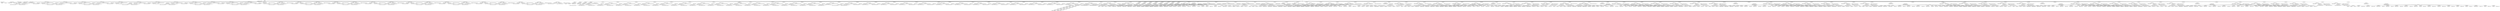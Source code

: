 digraph G {	
ranksep=.25;
	0 [label="MODULE"];
	1 [label="IDENTIFIERS: matmul_12x12_systolic"];
	0 -> 1;
	2 [label="VAR_DECLARE_LIST"];
	0 -> 2;
	3 [label="VAR_DECLARE:  INPUT PORT"];
	2 -> 3;
	4 [label="IDENTIFIERS: clk"];
	3 -> 4;
	5 [label="VAR_DECLARE:  INPUT PORT"];
	2 -> 5;
	6 [label="IDENTIFIERS: reset"];
	5 -> 6;
	7 [label="VAR_DECLARE:  INPUT PORT"];
	2 -> 7;
	8 [label="IDENTIFIERS: start_mat_mul"];
	7 -> 8;
	9 [label="VAR_DECLARE:  OUTPUT PORT"];
	2 -> 9;
	10 [label="IDENTIFIERS: done_mat_mul"];
	9 -> 10;
	11 [label="VAR_DECLARE:  INPUT PORT"];
	2 -> 11;
	12 [label="IDENTIFIERS: a_data_00"];
	11 -> 12;
	13 [label="BINARY_OPERATION: MINUS"];
	11 -> 13;
	14 [label="BINARY_OPERATION: MULTIPLY"];
	13 -> 14;
	15 [label="NUMBERS: 00000000000000000000000000000100 ()"];
	14 -> 15;
	16 [label="NUMBERS: 00000000000000000000000000010000 ()"];
	14 -> 16;
	17 [label="NUMBERS: 00000000000000000000000000000001 ()"];
	13 -> 17;
	18 [label="NUMBERS: 00000000000000000000000000000000 ()"];
	11 -> 18;
	19 [label="VAR_DECLARE:  OUTPUT PORT"];
	2 -> 19;
	20 [label="IDENTIFIERS: a_addr_00"];
	19 -> 20;
	21 [label="BINARY_OPERATION: MINUS"];
	19 -> 21;
	22 [label="NUMBERS: 00000000000000000000000000000111 ()"];
	21 -> 22;
	23 [label="NUMBERS: 00000000000000000000000000000001 ()"];
	21 -> 23;
	24 [label="NUMBERS: 00000000000000000000000000000000 ()"];
	19 -> 24;
	25 [label="VAR_DECLARE:  INPUT PORT"];
	2 -> 25;
	26 [label="IDENTIFIERS: b_data_00"];
	25 -> 26;
	27 [label="BINARY_OPERATION: MINUS"];
	25 -> 27;
	28 [label="BINARY_OPERATION: MULTIPLY"];
	27 -> 28;
	29 [label="NUMBERS: 00000000000000000000000000000100 ()"];
	28 -> 29;
	30 [label="NUMBERS: 00000000000000000000000000010000 ()"];
	28 -> 30;
	31 [label="NUMBERS: 00000000000000000000000000000001 ()"];
	27 -> 31;
	32 [label="NUMBERS: 00000000000000000000000000000000 ()"];
	25 -> 32;
	33 [label="VAR_DECLARE:  OUTPUT PORT"];
	2 -> 33;
	34 [label="IDENTIFIERS: b_addr_00"];
	33 -> 34;
	35 [label="BINARY_OPERATION: MINUS"];
	33 -> 35;
	36 [label="NUMBERS: 00000000000000000000000000000111 ()"];
	35 -> 36;
	37 [label="NUMBERS: 00000000000000000000000000000001 ()"];
	35 -> 37;
	38 [label="NUMBERS: 00000000000000000000000000000000 ()"];
	33 -> 38;
	39 [label="VAR_DECLARE:  INPUT PORT"];
	2 -> 39;
	40 [label="IDENTIFIERS: a_data_10"];
	39 -> 40;
	41 [label="BINARY_OPERATION: MINUS"];
	39 -> 41;
	42 [label="BINARY_OPERATION: MULTIPLY"];
	41 -> 42;
	43 [label="NUMBERS: 00000000000000000000000000000100 ()"];
	42 -> 43;
	44 [label="NUMBERS: 00000000000000000000000000010000 ()"];
	42 -> 44;
	45 [label="NUMBERS: 00000000000000000000000000000001 ()"];
	41 -> 45;
	46 [label="NUMBERS: 00000000000000000000000000000000 ()"];
	39 -> 46;
	47 [label="VAR_DECLARE:  OUTPUT PORT"];
	2 -> 47;
	48 [label="IDENTIFIERS: a_addr_10"];
	47 -> 48;
	49 [label="BINARY_OPERATION: MINUS"];
	47 -> 49;
	50 [label="NUMBERS: 00000000000000000000000000000111 ()"];
	49 -> 50;
	51 [label="NUMBERS: 00000000000000000000000000000001 ()"];
	49 -> 51;
	52 [label="NUMBERS: 00000000000000000000000000000000 ()"];
	47 -> 52;
	53 [label="VAR_DECLARE:  INPUT PORT"];
	2 -> 53;
	54 [label="IDENTIFIERS: b_data_01"];
	53 -> 54;
	55 [label="BINARY_OPERATION: MINUS"];
	53 -> 55;
	56 [label="BINARY_OPERATION: MULTIPLY"];
	55 -> 56;
	57 [label="NUMBERS: 00000000000000000000000000000100 ()"];
	56 -> 57;
	58 [label="NUMBERS: 00000000000000000000000000010000 ()"];
	56 -> 58;
	59 [label="NUMBERS: 00000000000000000000000000000001 ()"];
	55 -> 59;
	60 [label="NUMBERS: 00000000000000000000000000000000 ()"];
	53 -> 60;
	61 [label="VAR_DECLARE:  OUTPUT PORT"];
	2 -> 61;
	62 [label="IDENTIFIERS: b_addr_01"];
	61 -> 62;
	63 [label="BINARY_OPERATION: MINUS"];
	61 -> 63;
	64 [label="NUMBERS: 00000000000000000000000000000111 ()"];
	63 -> 64;
	65 [label="NUMBERS: 00000000000000000000000000000001 ()"];
	63 -> 65;
	66 [label="NUMBERS: 00000000000000000000000000000000 ()"];
	61 -> 66;
	67 [label="VAR_DECLARE:  INPUT PORT"];
	2 -> 67;
	68 [label="IDENTIFIERS: a_data_20"];
	67 -> 68;
	69 [label="BINARY_OPERATION: MINUS"];
	67 -> 69;
	70 [label="BINARY_OPERATION: MULTIPLY"];
	69 -> 70;
	71 [label="NUMBERS: 00000000000000000000000000000100 ()"];
	70 -> 71;
	72 [label="NUMBERS: 00000000000000000000000000010000 ()"];
	70 -> 72;
	73 [label="NUMBERS: 00000000000000000000000000000001 ()"];
	69 -> 73;
	74 [label="NUMBERS: 00000000000000000000000000000000 ()"];
	67 -> 74;
	75 [label="VAR_DECLARE:  OUTPUT PORT"];
	2 -> 75;
	76 [label="IDENTIFIERS: a_addr_20"];
	75 -> 76;
	77 [label="BINARY_OPERATION: MINUS"];
	75 -> 77;
	78 [label="NUMBERS: 00000000000000000000000000000111 ()"];
	77 -> 78;
	79 [label="NUMBERS: 00000000000000000000000000000001 ()"];
	77 -> 79;
	80 [label="NUMBERS: 00000000000000000000000000000000 ()"];
	75 -> 80;
	81 [label="VAR_DECLARE:  INPUT PORT"];
	2 -> 81;
	82 [label="IDENTIFIERS: b_data_02"];
	81 -> 82;
	83 [label="BINARY_OPERATION: MINUS"];
	81 -> 83;
	84 [label="BINARY_OPERATION: MULTIPLY"];
	83 -> 84;
	85 [label="NUMBERS: 00000000000000000000000000000100 ()"];
	84 -> 85;
	86 [label="NUMBERS: 00000000000000000000000000010000 ()"];
	84 -> 86;
	87 [label="NUMBERS: 00000000000000000000000000000001 ()"];
	83 -> 87;
	88 [label="NUMBERS: 00000000000000000000000000000000 ()"];
	81 -> 88;
	89 [label="VAR_DECLARE:  OUTPUT PORT"];
	2 -> 89;
	90 [label="IDENTIFIERS: b_addr_02"];
	89 -> 90;
	91 [label="BINARY_OPERATION: MINUS"];
	89 -> 91;
	92 [label="NUMBERS: 00000000000000000000000000000111 ()"];
	91 -> 92;
	93 [label="NUMBERS: 00000000000000000000000000000001 ()"];
	91 -> 93;
	94 [label="NUMBERS: 00000000000000000000000000000000 ()"];
	89 -> 94;
	95 [label="VAR_DECLARE:  OUTPUT PORT"];
	2 -> 95;
	96 [label="IDENTIFIERS: c_data_00"];
	95 -> 96;
	97 [label="BINARY_OPERATION: MINUS"];
	95 -> 97;
	98 [label="BINARY_OPERATION: MULTIPLY"];
	97 -> 98;
	99 [label="NUMBERS: 00000000000000000000000000000100 ()"];
	98 -> 99;
	100 [label="NUMBERS: 00000000000000000000000000010000 ()"];
	98 -> 100;
	101 [label="NUMBERS: 00000000000000000000000000000001 ()"];
	97 -> 101;
	102 [label="NUMBERS: 00000000000000000000000000000000 ()"];
	95 -> 102;
	103 [label="VAR_DECLARE:  OUTPUT PORT"];
	2 -> 103;
	104 [label="IDENTIFIERS: c_addr_00"];
	103 -> 104;
	105 [label="BINARY_OPERATION: MINUS"];
	103 -> 105;
	106 [label="NUMBERS: 00000000000000000000000000000111 ()"];
	105 -> 106;
	107 [label="NUMBERS: 00000000000000000000000000000001 ()"];
	105 -> 107;
	108 [label="NUMBERS: 00000000000000000000000000000000 ()"];
	103 -> 108;
	109 [label="VAR_DECLARE:  OUTPUT PORT"];
	2 -> 109;
	110 [label="IDENTIFIERS: c_data_01"];
	109 -> 110;
	111 [label="BINARY_OPERATION: MINUS"];
	109 -> 111;
	112 [label="BINARY_OPERATION: MULTIPLY"];
	111 -> 112;
	113 [label="NUMBERS: 00000000000000000000000000000100 ()"];
	112 -> 113;
	114 [label="NUMBERS: 00000000000000000000000000010000 ()"];
	112 -> 114;
	115 [label="NUMBERS: 00000000000000000000000000000001 ()"];
	111 -> 115;
	116 [label="NUMBERS: 00000000000000000000000000000000 ()"];
	109 -> 116;
	117 [label="VAR_DECLARE:  OUTPUT PORT"];
	2 -> 117;
	118 [label="IDENTIFIERS: c_addr_01"];
	117 -> 118;
	119 [label="BINARY_OPERATION: MINUS"];
	117 -> 119;
	120 [label="NUMBERS: 00000000000000000000000000000111 ()"];
	119 -> 120;
	121 [label="NUMBERS: 00000000000000000000000000000001 ()"];
	119 -> 121;
	122 [label="NUMBERS: 00000000000000000000000000000000 ()"];
	117 -> 122;
	123 [label="VAR_DECLARE:  OUTPUT PORT"];
	2 -> 123;
	124 [label="IDENTIFIERS: c_data_02"];
	123 -> 124;
	125 [label="BINARY_OPERATION: MINUS"];
	123 -> 125;
	126 [label="BINARY_OPERATION: MULTIPLY"];
	125 -> 126;
	127 [label="NUMBERS: 00000000000000000000000000000100 ()"];
	126 -> 127;
	128 [label="NUMBERS: 00000000000000000000000000010000 ()"];
	126 -> 128;
	129 [label="NUMBERS: 00000000000000000000000000000001 ()"];
	125 -> 129;
	130 [label="NUMBERS: 00000000000000000000000000000000 ()"];
	123 -> 130;
	131 [label="VAR_DECLARE:  OUTPUT PORT"];
	2 -> 131;
	132 [label="IDENTIFIERS: c_addr_02"];
	131 -> 132;
	133 [label="BINARY_OPERATION: MINUS"];
	131 -> 133;
	134 [label="NUMBERS: 00000000000000000000000000000111 ()"];
	133 -> 134;
	135 [label="NUMBERS: 00000000000000000000000000000001 ()"];
	133 -> 135;
	136 [label="NUMBERS: 00000000000000000000000000000000 ()"];
	131 -> 136;
	137 [label="VAR_DECLARE:  OUTPUT PORT"];
	2 -> 137;
	138 [label="IDENTIFIERS: c_data_10"];
	137 -> 138;
	139 [label="BINARY_OPERATION: MINUS"];
	137 -> 139;
	140 [label="BINARY_OPERATION: MULTIPLY"];
	139 -> 140;
	141 [label="NUMBERS: 00000000000000000000000000000100 ()"];
	140 -> 141;
	142 [label="NUMBERS: 00000000000000000000000000010000 ()"];
	140 -> 142;
	143 [label="NUMBERS: 00000000000000000000000000000001 ()"];
	139 -> 143;
	144 [label="NUMBERS: 00000000000000000000000000000000 ()"];
	137 -> 144;
	145 [label="VAR_DECLARE:  OUTPUT PORT"];
	2 -> 145;
	146 [label="IDENTIFIERS: c_addr_10"];
	145 -> 146;
	147 [label="BINARY_OPERATION: MINUS"];
	145 -> 147;
	148 [label="NUMBERS: 00000000000000000000000000000111 ()"];
	147 -> 148;
	149 [label="NUMBERS: 00000000000000000000000000000001 ()"];
	147 -> 149;
	150 [label="NUMBERS: 00000000000000000000000000000000 ()"];
	145 -> 150;
	151 [label="VAR_DECLARE:  OUTPUT PORT"];
	2 -> 151;
	152 [label="IDENTIFIERS: c_data_11"];
	151 -> 152;
	153 [label="BINARY_OPERATION: MINUS"];
	151 -> 153;
	154 [label="BINARY_OPERATION: MULTIPLY"];
	153 -> 154;
	155 [label="NUMBERS: 00000000000000000000000000000100 ()"];
	154 -> 155;
	156 [label="NUMBERS: 00000000000000000000000000010000 ()"];
	154 -> 156;
	157 [label="NUMBERS: 00000000000000000000000000000001 ()"];
	153 -> 157;
	158 [label="NUMBERS: 00000000000000000000000000000000 ()"];
	151 -> 158;
	159 [label="VAR_DECLARE:  OUTPUT PORT"];
	2 -> 159;
	160 [label="IDENTIFIERS: c_addr_11"];
	159 -> 160;
	161 [label="BINARY_OPERATION: MINUS"];
	159 -> 161;
	162 [label="NUMBERS: 00000000000000000000000000000111 ()"];
	161 -> 162;
	163 [label="NUMBERS: 00000000000000000000000000000001 ()"];
	161 -> 163;
	164 [label="NUMBERS: 00000000000000000000000000000000 ()"];
	159 -> 164;
	165 [label="VAR_DECLARE:  OUTPUT PORT"];
	2 -> 165;
	166 [label="IDENTIFIERS: c_data_12"];
	165 -> 166;
	167 [label="BINARY_OPERATION: MINUS"];
	165 -> 167;
	168 [label="BINARY_OPERATION: MULTIPLY"];
	167 -> 168;
	169 [label="NUMBERS: 00000000000000000000000000000100 ()"];
	168 -> 169;
	170 [label="NUMBERS: 00000000000000000000000000010000 ()"];
	168 -> 170;
	171 [label="NUMBERS: 00000000000000000000000000000001 ()"];
	167 -> 171;
	172 [label="NUMBERS: 00000000000000000000000000000000 ()"];
	165 -> 172;
	173 [label="VAR_DECLARE:  OUTPUT PORT"];
	2 -> 173;
	174 [label="IDENTIFIERS: c_addr_12"];
	173 -> 174;
	175 [label="BINARY_OPERATION: MINUS"];
	173 -> 175;
	176 [label="NUMBERS: 00000000000000000000000000000111 ()"];
	175 -> 176;
	177 [label="NUMBERS: 00000000000000000000000000000001 ()"];
	175 -> 177;
	178 [label="NUMBERS: 00000000000000000000000000000000 ()"];
	173 -> 178;
	179 [label="VAR_DECLARE:  OUTPUT PORT"];
	2 -> 179;
	180 [label="IDENTIFIERS: c_data_20"];
	179 -> 180;
	181 [label="BINARY_OPERATION: MINUS"];
	179 -> 181;
	182 [label="BINARY_OPERATION: MULTIPLY"];
	181 -> 182;
	183 [label="NUMBERS: 00000000000000000000000000000100 ()"];
	182 -> 183;
	184 [label="NUMBERS: 00000000000000000000000000010000 ()"];
	182 -> 184;
	185 [label="NUMBERS: 00000000000000000000000000000001 ()"];
	181 -> 185;
	186 [label="NUMBERS: 00000000000000000000000000000000 ()"];
	179 -> 186;
	187 [label="VAR_DECLARE:  OUTPUT PORT"];
	2 -> 187;
	188 [label="IDENTIFIERS: c_addr_20"];
	187 -> 188;
	189 [label="BINARY_OPERATION: MINUS"];
	187 -> 189;
	190 [label="NUMBERS: 00000000000000000000000000000111 ()"];
	189 -> 190;
	191 [label="NUMBERS: 00000000000000000000000000000001 ()"];
	189 -> 191;
	192 [label="NUMBERS: 00000000000000000000000000000000 ()"];
	187 -> 192;
	193 [label="VAR_DECLARE:  OUTPUT PORT"];
	2 -> 193;
	194 [label="IDENTIFIERS: c_data_21"];
	193 -> 194;
	195 [label="BINARY_OPERATION: MINUS"];
	193 -> 195;
	196 [label="BINARY_OPERATION: MULTIPLY"];
	195 -> 196;
	197 [label="NUMBERS: 00000000000000000000000000000100 ()"];
	196 -> 197;
	198 [label="NUMBERS: 00000000000000000000000000010000 ()"];
	196 -> 198;
	199 [label="NUMBERS: 00000000000000000000000000000001 ()"];
	195 -> 199;
	200 [label="NUMBERS: 00000000000000000000000000000000 ()"];
	193 -> 200;
	201 [label="VAR_DECLARE:  OUTPUT PORT"];
	2 -> 201;
	202 [label="IDENTIFIERS: c_addr_21"];
	201 -> 202;
	203 [label="BINARY_OPERATION: MINUS"];
	201 -> 203;
	204 [label="NUMBERS: 00000000000000000000000000000111 ()"];
	203 -> 204;
	205 [label="NUMBERS: 00000000000000000000000000000001 ()"];
	203 -> 205;
	206 [label="NUMBERS: 00000000000000000000000000000000 ()"];
	201 -> 206;
	207 [label="VAR_DECLARE:  OUTPUT PORT"];
	2 -> 207;
	208 [label="IDENTIFIERS: c_data_22"];
	207 -> 208;
	209 [label="BINARY_OPERATION: MINUS"];
	207 -> 209;
	210 [label="BINARY_OPERATION: MULTIPLY"];
	209 -> 210;
	211 [label="NUMBERS: 00000000000000000000000000000100 ()"];
	210 -> 211;
	212 [label="NUMBERS: 00000000000000000000000000010000 ()"];
	210 -> 212;
	213 [label="NUMBERS: 00000000000000000000000000000001 ()"];
	209 -> 213;
	214 [label="NUMBERS: 00000000000000000000000000000000 ()"];
	207 -> 214;
	215 [label="VAR_DECLARE:  OUTPUT PORT"];
	2 -> 215;
	216 [label="IDENTIFIERS: c_addr_22"];
	215 -> 216;
	217 [label="BINARY_OPERATION: MINUS"];
	215 -> 217;
	218 [label="NUMBERS: 00000000000000000000000000000111 ()"];
	217 -> 218;
	219 [label="NUMBERS: 00000000000000000000000000000001 ()"];
	217 -> 219;
	220 [label="NUMBERS: 00000000000000000000000000000000 ()"];
	215 -> 220;
	221 [label="MODULE_ITEMS"];
	0 -> 221;
	222 [label="VAR_DECLARE_LIST"];
	221 -> 222;
	223 [label="VAR_DECLARE:  INPUT PORT"];
	222 -> 223;
	224 [label="IDENTIFIERS: clk"];
	223 -> 224;
	225 [label="VAR_DECLARE_LIST"];
	221 -> 225;
	226 [label="VAR_DECLARE:  INPUT PORT"];
	225 -> 226;
	227 [label="IDENTIFIERS: reset"];
	226 -> 227;
	228 [label="VAR_DECLARE_LIST"];
	221 -> 228;
	229 [label="VAR_DECLARE:  INPUT PORT"];
	228 -> 229;
	230 [label="IDENTIFIERS: start_mat_mul"];
	229 -> 230;
	231 [label="VAR_DECLARE_LIST"];
	221 -> 231;
	232 [label="VAR_DECLARE:  OUTPUT PORT"];
	231 -> 232;
	233 [label="IDENTIFIERS: done_mat_mul"];
	232 -> 233;
	234 [label="VAR_DECLARE_LIST"];
	221 -> 234;
	235 [label="VAR_DECLARE:  INPUT PORT"];
	234 -> 235;
	236 [label="IDENTIFIERS: a_data_00"];
	235 -> 236;
	237 [label="BINARY_OPERATION: MINUS"];
	235 -> 237;
	238 [label="BINARY_OPERATION: MULTIPLY"];
	237 -> 238;
	239 [label="NUMBERS: 00000000000000000000000000000100 ()"];
	238 -> 239;
	240 [label="NUMBERS: 00000000000000000000000000010000 ()"];
	238 -> 240;
	241 [label="NUMBERS: 00000000000000000000000000000001 ()"];
	237 -> 241;
	242 [label="NUMBERS: 00000000000000000000000000000000 ()"];
	235 -> 242;
	243 [label="VAR_DECLARE_LIST"];
	221 -> 243;
	244 [label="VAR_DECLARE:  INPUT PORT"];
	243 -> 244;
	245 [label="IDENTIFIERS: a_data_10"];
	244 -> 245;
	246 [label="BINARY_OPERATION: MINUS"];
	244 -> 246;
	247 [label="BINARY_OPERATION: MULTIPLY"];
	246 -> 247;
	248 [label="NUMBERS: 00000000000000000000000000000100 ()"];
	247 -> 248;
	249 [label="NUMBERS: 00000000000000000000000000010000 ()"];
	247 -> 249;
	250 [label="NUMBERS: 00000000000000000000000000000001 ()"];
	246 -> 250;
	251 [label="NUMBERS: 00000000000000000000000000000000 ()"];
	244 -> 251;
	252 [label="VAR_DECLARE_LIST"];
	221 -> 252;
	253 [label="VAR_DECLARE:  INPUT PORT"];
	252 -> 253;
	254 [label="IDENTIFIERS: a_data_20"];
	253 -> 254;
	255 [label="BINARY_OPERATION: MINUS"];
	253 -> 255;
	256 [label="BINARY_OPERATION: MULTIPLY"];
	255 -> 256;
	257 [label="NUMBERS: 00000000000000000000000000000100 ()"];
	256 -> 257;
	258 [label="NUMBERS: 00000000000000000000000000010000 ()"];
	256 -> 258;
	259 [label="NUMBERS: 00000000000000000000000000000001 ()"];
	255 -> 259;
	260 [label="NUMBERS: 00000000000000000000000000000000 ()"];
	253 -> 260;
	261 [label="VAR_DECLARE_LIST"];
	221 -> 261;
	262 [label="VAR_DECLARE:  INPUT PORT"];
	261 -> 262;
	263 [label="IDENTIFIERS: b_data_00"];
	262 -> 263;
	264 [label="BINARY_OPERATION: MINUS"];
	262 -> 264;
	265 [label="BINARY_OPERATION: MULTIPLY"];
	264 -> 265;
	266 [label="NUMBERS: 00000000000000000000000000000100 ()"];
	265 -> 266;
	267 [label="NUMBERS: 00000000000000000000000000010000 ()"];
	265 -> 267;
	268 [label="NUMBERS: 00000000000000000000000000000001 ()"];
	264 -> 268;
	269 [label="NUMBERS: 00000000000000000000000000000000 ()"];
	262 -> 269;
	270 [label="VAR_DECLARE_LIST"];
	221 -> 270;
	271 [label="VAR_DECLARE:  INPUT PORT"];
	270 -> 271;
	272 [label="IDENTIFIERS: b_data_01"];
	271 -> 272;
	273 [label="BINARY_OPERATION: MINUS"];
	271 -> 273;
	274 [label="BINARY_OPERATION: MULTIPLY"];
	273 -> 274;
	275 [label="NUMBERS: 00000000000000000000000000000100 ()"];
	274 -> 275;
	276 [label="NUMBERS: 00000000000000000000000000010000 ()"];
	274 -> 276;
	277 [label="NUMBERS: 00000000000000000000000000000001 ()"];
	273 -> 277;
	278 [label="NUMBERS: 00000000000000000000000000000000 ()"];
	271 -> 278;
	279 [label="VAR_DECLARE_LIST"];
	221 -> 279;
	280 [label="VAR_DECLARE:  INPUT PORT"];
	279 -> 280;
	281 [label="IDENTIFIERS: b_data_02"];
	280 -> 281;
	282 [label="BINARY_OPERATION: MINUS"];
	280 -> 282;
	283 [label="BINARY_OPERATION: MULTIPLY"];
	282 -> 283;
	284 [label="NUMBERS: 00000000000000000000000000000100 ()"];
	283 -> 284;
	285 [label="NUMBERS: 00000000000000000000000000010000 ()"];
	283 -> 285;
	286 [label="NUMBERS: 00000000000000000000000000000001 ()"];
	282 -> 286;
	287 [label="NUMBERS: 00000000000000000000000000000000 ()"];
	280 -> 287;
	288 [label="VAR_DECLARE_LIST"];
	221 -> 288;
	289 [label="VAR_DECLARE:  OUTPUT PORT"];
	288 -> 289;
	290 [label="IDENTIFIERS: c_data_00"];
	289 -> 290;
	291 [label="BINARY_OPERATION: MINUS"];
	289 -> 291;
	292 [label="BINARY_OPERATION: MULTIPLY"];
	291 -> 292;
	293 [label="NUMBERS: 00000000000000000000000000000100 ()"];
	292 -> 293;
	294 [label="NUMBERS: 00000000000000000000000000010000 ()"];
	292 -> 294;
	295 [label="NUMBERS: 00000000000000000000000000000001 ()"];
	291 -> 295;
	296 [label="NUMBERS: 00000000000000000000000000000000 ()"];
	289 -> 296;
	297 [label="VAR_DECLARE_LIST"];
	221 -> 297;
	298 [label="VAR_DECLARE:  OUTPUT PORT"];
	297 -> 298;
	299 [label="IDENTIFIERS: c_data_01"];
	298 -> 299;
	300 [label="BINARY_OPERATION: MINUS"];
	298 -> 300;
	301 [label="BINARY_OPERATION: MULTIPLY"];
	300 -> 301;
	302 [label="NUMBERS: 00000000000000000000000000000100 ()"];
	301 -> 302;
	303 [label="NUMBERS: 00000000000000000000000000010000 ()"];
	301 -> 303;
	304 [label="NUMBERS: 00000000000000000000000000000001 ()"];
	300 -> 304;
	305 [label="NUMBERS: 00000000000000000000000000000000 ()"];
	298 -> 305;
	306 [label="VAR_DECLARE_LIST"];
	221 -> 306;
	307 [label="VAR_DECLARE:  OUTPUT PORT"];
	306 -> 307;
	308 [label="IDENTIFIERS: c_data_02"];
	307 -> 308;
	309 [label="BINARY_OPERATION: MINUS"];
	307 -> 309;
	310 [label="BINARY_OPERATION: MULTIPLY"];
	309 -> 310;
	311 [label="NUMBERS: 00000000000000000000000000000100 ()"];
	310 -> 311;
	312 [label="NUMBERS: 00000000000000000000000000010000 ()"];
	310 -> 312;
	313 [label="NUMBERS: 00000000000000000000000000000001 ()"];
	309 -> 313;
	314 [label="NUMBERS: 00000000000000000000000000000000 ()"];
	307 -> 314;
	315 [label="VAR_DECLARE_LIST"];
	221 -> 315;
	316 [label="VAR_DECLARE:  OUTPUT PORT"];
	315 -> 316;
	317 [label="IDENTIFIERS: c_data_10"];
	316 -> 317;
	318 [label="BINARY_OPERATION: MINUS"];
	316 -> 318;
	319 [label="BINARY_OPERATION: MULTIPLY"];
	318 -> 319;
	320 [label="NUMBERS: 00000000000000000000000000000100 ()"];
	319 -> 320;
	321 [label="NUMBERS: 00000000000000000000000000010000 ()"];
	319 -> 321;
	322 [label="NUMBERS: 00000000000000000000000000000001 ()"];
	318 -> 322;
	323 [label="NUMBERS: 00000000000000000000000000000000 ()"];
	316 -> 323;
	324 [label="VAR_DECLARE_LIST"];
	221 -> 324;
	325 [label="VAR_DECLARE:  OUTPUT PORT"];
	324 -> 325;
	326 [label="IDENTIFIERS: c_data_11"];
	325 -> 326;
	327 [label="BINARY_OPERATION: MINUS"];
	325 -> 327;
	328 [label="BINARY_OPERATION: MULTIPLY"];
	327 -> 328;
	329 [label="NUMBERS: 00000000000000000000000000000100 ()"];
	328 -> 329;
	330 [label="NUMBERS: 00000000000000000000000000010000 ()"];
	328 -> 330;
	331 [label="NUMBERS: 00000000000000000000000000000001 ()"];
	327 -> 331;
	332 [label="NUMBERS: 00000000000000000000000000000000 ()"];
	325 -> 332;
	333 [label="VAR_DECLARE_LIST"];
	221 -> 333;
	334 [label="VAR_DECLARE:  OUTPUT PORT"];
	333 -> 334;
	335 [label="IDENTIFIERS: c_data_12"];
	334 -> 335;
	336 [label="BINARY_OPERATION: MINUS"];
	334 -> 336;
	337 [label="BINARY_OPERATION: MULTIPLY"];
	336 -> 337;
	338 [label="NUMBERS: 00000000000000000000000000000100 ()"];
	337 -> 338;
	339 [label="NUMBERS: 00000000000000000000000000010000 ()"];
	337 -> 339;
	340 [label="NUMBERS: 00000000000000000000000000000001 ()"];
	336 -> 340;
	341 [label="NUMBERS: 00000000000000000000000000000000 ()"];
	334 -> 341;
	342 [label="VAR_DECLARE_LIST"];
	221 -> 342;
	343 [label="VAR_DECLARE:  OUTPUT PORT"];
	342 -> 343;
	344 [label="IDENTIFIERS: c_data_20"];
	343 -> 344;
	345 [label="BINARY_OPERATION: MINUS"];
	343 -> 345;
	346 [label="BINARY_OPERATION: MULTIPLY"];
	345 -> 346;
	347 [label="NUMBERS: 00000000000000000000000000000100 ()"];
	346 -> 347;
	348 [label="NUMBERS: 00000000000000000000000000010000 ()"];
	346 -> 348;
	349 [label="NUMBERS: 00000000000000000000000000000001 ()"];
	345 -> 349;
	350 [label="NUMBERS: 00000000000000000000000000000000 ()"];
	343 -> 350;
	351 [label="VAR_DECLARE_LIST"];
	221 -> 351;
	352 [label="VAR_DECLARE:  OUTPUT PORT"];
	351 -> 352;
	353 [label="IDENTIFIERS: c_data_21"];
	352 -> 353;
	354 [label="BINARY_OPERATION: MINUS"];
	352 -> 354;
	355 [label="BINARY_OPERATION: MULTIPLY"];
	354 -> 355;
	356 [label="NUMBERS: 00000000000000000000000000000100 ()"];
	355 -> 356;
	357 [label="NUMBERS: 00000000000000000000000000010000 ()"];
	355 -> 357;
	358 [label="NUMBERS: 00000000000000000000000000000001 ()"];
	354 -> 358;
	359 [label="NUMBERS: 00000000000000000000000000000000 ()"];
	352 -> 359;
	360 [label="VAR_DECLARE_LIST"];
	221 -> 360;
	361 [label="VAR_DECLARE:  OUTPUT PORT"];
	360 -> 361;
	362 [label="IDENTIFIERS: c_data_22"];
	361 -> 362;
	363 [label="BINARY_OPERATION: MINUS"];
	361 -> 363;
	364 [label="BINARY_OPERATION: MULTIPLY"];
	363 -> 364;
	365 [label="NUMBERS: 00000000000000000000000000000100 ()"];
	364 -> 365;
	366 [label="NUMBERS: 00000000000000000000000000010000 ()"];
	364 -> 366;
	367 [label="NUMBERS: 00000000000000000000000000000001 ()"];
	363 -> 367;
	368 [label="NUMBERS: 00000000000000000000000000000000 ()"];
	361 -> 368;
	369 [label="VAR_DECLARE_LIST"];
	221 -> 369;
	370 [label="VAR_DECLARE:  OUTPUT PORT"];
	369 -> 370;
	371 [label="IDENTIFIERS: a_addr_00"];
	370 -> 371;
	372 [label="BINARY_OPERATION: MINUS"];
	370 -> 372;
	373 [label="NUMBERS: 00000000000000000000000000000111 ()"];
	372 -> 373;
	374 [label="NUMBERS: 00000000000000000000000000000001 ()"];
	372 -> 374;
	375 [label="NUMBERS: 00000000000000000000000000000000 ()"];
	370 -> 375;
	376 [label="VAR_DECLARE_LIST"];
	221 -> 376;
	377 [label="VAR_DECLARE:  OUTPUT PORT"];
	376 -> 377;
	378 [label="IDENTIFIERS: a_addr_10"];
	377 -> 378;
	379 [label="BINARY_OPERATION: MINUS"];
	377 -> 379;
	380 [label="NUMBERS: 00000000000000000000000000000111 ()"];
	379 -> 380;
	381 [label="NUMBERS: 00000000000000000000000000000001 ()"];
	379 -> 381;
	382 [label="NUMBERS: 00000000000000000000000000000000 ()"];
	377 -> 382;
	383 [label="VAR_DECLARE_LIST"];
	221 -> 383;
	384 [label="VAR_DECLARE:  OUTPUT PORT"];
	383 -> 384;
	385 [label="IDENTIFIERS: a_addr_20"];
	384 -> 385;
	386 [label="BINARY_OPERATION: MINUS"];
	384 -> 386;
	387 [label="NUMBERS: 00000000000000000000000000000111 ()"];
	386 -> 387;
	388 [label="NUMBERS: 00000000000000000000000000000001 ()"];
	386 -> 388;
	389 [label="NUMBERS: 00000000000000000000000000000000 ()"];
	384 -> 389;
	390 [label="VAR_DECLARE_LIST"];
	221 -> 390;
	391 [label="VAR_DECLARE:  OUTPUT PORT"];
	390 -> 391;
	392 [label="IDENTIFIERS: b_addr_00"];
	391 -> 392;
	393 [label="BINARY_OPERATION: MINUS"];
	391 -> 393;
	394 [label="NUMBERS: 00000000000000000000000000000111 ()"];
	393 -> 394;
	395 [label="NUMBERS: 00000000000000000000000000000001 ()"];
	393 -> 395;
	396 [label="NUMBERS: 00000000000000000000000000000000 ()"];
	391 -> 396;
	397 [label="VAR_DECLARE_LIST"];
	221 -> 397;
	398 [label="VAR_DECLARE:  OUTPUT PORT"];
	397 -> 398;
	399 [label="IDENTIFIERS: b_addr_01"];
	398 -> 399;
	400 [label="BINARY_OPERATION: MINUS"];
	398 -> 400;
	401 [label="NUMBERS: 00000000000000000000000000000111 ()"];
	400 -> 401;
	402 [label="NUMBERS: 00000000000000000000000000000001 ()"];
	400 -> 402;
	403 [label="NUMBERS: 00000000000000000000000000000000 ()"];
	398 -> 403;
	404 [label="VAR_DECLARE_LIST"];
	221 -> 404;
	405 [label="VAR_DECLARE:  OUTPUT PORT"];
	404 -> 405;
	406 [label="IDENTIFIERS: b_addr_02"];
	405 -> 406;
	407 [label="BINARY_OPERATION: MINUS"];
	405 -> 407;
	408 [label="NUMBERS: 00000000000000000000000000000111 ()"];
	407 -> 408;
	409 [label="NUMBERS: 00000000000000000000000000000001 ()"];
	407 -> 409;
	410 [label="NUMBERS: 00000000000000000000000000000000 ()"];
	405 -> 410;
	411 [label="VAR_DECLARE_LIST"];
	221 -> 411;
	412 [label="VAR_DECLARE:  OUTPUT PORT"];
	411 -> 412;
	413 [label="IDENTIFIERS: c_addr_00"];
	412 -> 413;
	414 [label="BINARY_OPERATION: MINUS"];
	412 -> 414;
	415 [label="NUMBERS: 00000000000000000000000000000111 ()"];
	414 -> 415;
	416 [label="NUMBERS: 00000000000000000000000000000001 ()"];
	414 -> 416;
	417 [label="NUMBERS: 00000000000000000000000000000000 ()"];
	412 -> 417;
	418 [label="VAR_DECLARE_LIST"];
	221 -> 418;
	419 [label="VAR_DECLARE:  OUTPUT PORT"];
	418 -> 419;
	420 [label="IDENTIFIERS: c_addr_01"];
	419 -> 420;
	421 [label="BINARY_OPERATION: MINUS"];
	419 -> 421;
	422 [label="NUMBERS: 00000000000000000000000000000111 ()"];
	421 -> 422;
	423 [label="NUMBERS: 00000000000000000000000000000001 ()"];
	421 -> 423;
	424 [label="NUMBERS: 00000000000000000000000000000000 ()"];
	419 -> 424;
	425 [label="VAR_DECLARE_LIST"];
	221 -> 425;
	426 [label="VAR_DECLARE:  OUTPUT PORT"];
	425 -> 426;
	427 [label="IDENTIFIERS: c_addr_02"];
	426 -> 427;
	428 [label="BINARY_OPERATION: MINUS"];
	426 -> 428;
	429 [label="NUMBERS: 00000000000000000000000000000111 ()"];
	428 -> 429;
	430 [label="NUMBERS: 00000000000000000000000000000001 ()"];
	428 -> 430;
	431 [label="NUMBERS: 00000000000000000000000000000000 ()"];
	426 -> 431;
	432 [label="VAR_DECLARE_LIST"];
	221 -> 432;
	433 [label="VAR_DECLARE:  OUTPUT PORT"];
	432 -> 433;
	434 [label="IDENTIFIERS: c_addr_10"];
	433 -> 434;
	435 [label="BINARY_OPERATION: MINUS"];
	433 -> 435;
	436 [label="NUMBERS: 00000000000000000000000000000111 ()"];
	435 -> 436;
	437 [label="NUMBERS: 00000000000000000000000000000001 ()"];
	435 -> 437;
	438 [label="NUMBERS: 00000000000000000000000000000000 ()"];
	433 -> 438;
	439 [label="VAR_DECLARE_LIST"];
	221 -> 439;
	440 [label="VAR_DECLARE:  OUTPUT PORT"];
	439 -> 440;
	441 [label="IDENTIFIERS: c_addr_11"];
	440 -> 441;
	442 [label="BINARY_OPERATION: MINUS"];
	440 -> 442;
	443 [label="NUMBERS: 00000000000000000000000000000111 ()"];
	442 -> 443;
	444 [label="NUMBERS: 00000000000000000000000000000001 ()"];
	442 -> 444;
	445 [label="NUMBERS: 00000000000000000000000000000000 ()"];
	440 -> 445;
	446 [label="VAR_DECLARE_LIST"];
	221 -> 446;
	447 [label="VAR_DECLARE:  OUTPUT PORT"];
	446 -> 447;
	448 [label="IDENTIFIERS: c_addr_12"];
	447 -> 448;
	449 [label="BINARY_OPERATION: MINUS"];
	447 -> 449;
	450 [label="NUMBERS: 00000000000000000000000000000111 ()"];
	449 -> 450;
	451 [label="NUMBERS: 00000000000000000000000000000001 ()"];
	449 -> 451;
	452 [label="NUMBERS: 00000000000000000000000000000000 ()"];
	447 -> 452;
	453 [label="VAR_DECLARE_LIST"];
	221 -> 453;
	454 [label="VAR_DECLARE:  OUTPUT PORT"];
	453 -> 454;
	455 [label="IDENTIFIERS: c_addr_20"];
	454 -> 455;
	456 [label="BINARY_OPERATION: MINUS"];
	454 -> 456;
	457 [label="NUMBERS: 00000000000000000000000000000111 ()"];
	456 -> 457;
	458 [label="NUMBERS: 00000000000000000000000000000001 ()"];
	456 -> 458;
	459 [label="NUMBERS: 00000000000000000000000000000000 ()"];
	454 -> 459;
	460 [label="VAR_DECLARE_LIST"];
	221 -> 460;
	461 [label="VAR_DECLARE:  OUTPUT PORT"];
	460 -> 461;
	462 [label="IDENTIFIERS: c_addr_21"];
	461 -> 462;
	463 [label="BINARY_OPERATION: MINUS"];
	461 -> 463;
	464 [label="NUMBERS: 00000000000000000000000000000111 ()"];
	463 -> 464;
	465 [label="NUMBERS: 00000000000000000000000000000001 ()"];
	463 -> 465;
	466 [label="NUMBERS: 00000000000000000000000000000000 ()"];
	461 -> 466;
	467 [label="VAR_DECLARE_LIST"];
	221 -> 467;
	468 [label="VAR_DECLARE:  OUTPUT PORT"];
	467 -> 468;
	469 [label="IDENTIFIERS: c_addr_22"];
	468 -> 469;
	470 [label="BINARY_OPERATION: MINUS"];
	468 -> 470;
	471 [label="NUMBERS: 00000000000000000000000000000111 ()"];
	470 -> 471;
	472 [label="NUMBERS: 00000000000000000000000000000001 ()"];
	470 -> 472;
	473 [label="NUMBERS: 00000000000000000000000000000000 ()"];
	468 -> 473;
	474 [label="VAR_DECLARE_LIST"];
	221 -> 474;
	475 [label="VAR_DECLARE:  WIRE"];
	474 -> 475;
	476 [label="IDENTIFIERS: done_mat_mul_00"];
	475 -> 476;
	477 [label="VAR_DECLARE_LIST"];
	221 -> 477;
	478 [label="VAR_DECLARE:  WIRE"];
	477 -> 478;
	479 [label="IDENTIFIERS: done_mat_mul_01"];
	478 -> 479;
	480 [label="VAR_DECLARE_LIST"];
	221 -> 480;
	481 [label="VAR_DECLARE:  WIRE"];
	480 -> 481;
	482 [label="IDENTIFIERS: done_mat_mul_02"];
	481 -> 482;
	483 [label="VAR_DECLARE_LIST"];
	221 -> 483;
	484 [label="VAR_DECLARE:  WIRE"];
	483 -> 484;
	485 [label="IDENTIFIERS: done_mat_mul_10"];
	484 -> 485;
	486 [label="VAR_DECLARE_LIST"];
	221 -> 486;
	487 [label="VAR_DECLARE:  WIRE"];
	486 -> 487;
	488 [label="IDENTIFIERS: done_mat_mul_11"];
	487 -> 488;
	489 [label="VAR_DECLARE_LIST"];
	221 -> 489;
	490 [label="VAR_DECLARE:  WIRE"];
	489 -> 490;
	491 [label="IDENTIFIERS: done_mat_mul_12"];
	490 -> 491;
	492 [label="VAR_DECLARE_LIST"];
	221 -> 492;
	493 [label="VAR_DECLARE:  WIRE"];
	492 -> 493;
	494 [label="IDENTIFIERS: done_mat_mul_20"];
	493 -> 494;
	495 [label="VAR_DECLARE_LIST"];
	221 -> 495;
	496 [label="VAR_DECLARE:  WIRE"];
	495 -> 496;
	497 [label="IDENTIFIERS: done_mat_mul_21"];
	496 -> 497;
	498 [label="VAR_DECLARE_LIST"];
	221 -> 498;
	499 [label="VAR_DECLARE:  WIRE"];
	498 -> 499;
	500 [label="IDENTIFIERS: done_mat_mul_22"];
	499 -> 500;
	501 [label="ASSIGN"];
	221 -> 501;
	502 [label="BLOCKING_STATEMENT"];
	501 -> 502;
	503 [label="IDENTIFIERS: done_mat_mul"];
	502 -> 503;
	504 [label="BINARY_OPERATION: LOGICAL_AND"];
	502 -> 504;
	505 [label="BINARY_OPERATION: LOGICAL_AND"];
	504 -> 505;
	506 [label="BINARY_OPERATION: LOGICAL_AND"];
	505 -> 506;
	507 [label="BINARY_OPERATION: LOGICAL_AND"];
	506 -> 507;
	508 [label="BINARY_OPERATION: LOGICAL_AND"];
	507 -> 508;
	509 [label="BINARY_OPERATION: LOGICAL_AND"];
	508 -> 509;
	510 [label="BINARY_OPERATION: LOGICAL_AND"];
	509 -> 510;
	511 [label="BINARY_OPERATION: LOGICAL_AND"];
	510 -> 511;
	512 [label="IDENTIFIERS: done_mat_mul_00"];
	511 -> 512;
	513 [label="IDENTIFIERS: done_mat_mul_01"];
	511 -> 513;
	514 [label="IDENTIFIERS: done_mat_mul_02"];
	510 -> 514;
	515 [label="IDENTIFIERS: done_mat_mul_10"];
	509 -> 515;
	516 [label="IDENTIFIERS: done_mat_mul_11"];
	508 -> 516;
	517 [label="IDENTIFIERS: done_mat_mul_12"];
	507 -> 517;
	518 [label="IDENTIFIERS: done_mat_mul_20"];
	506 -> 518;
	519 [label="IDENTIFIERS: done_mat_mul_21"];
	505 -> 519;
	520 [label="IDENTIFIERS: done_mat_mul_22"];
	504 -> 520;
	521 [label="VAR_DECLARE_LIST"];
	221 -> 521;
	522 [label="VAR_DECLARE:  WIRE"];
	521 -> 522;
	523 [label="IDENTIFIERS: a_data_00_to_01"];
	522 -> 523;
	524 [label="BINARY_OPERATION: MINUS"];
	522 -> 524;
	525 [label="BINARY_OPERATION: MULTIPLY"];
	524 -> 525;
	526 [label="NUMBERS: 00000000000000000000000000000100 ()"];
	525 -> 526;
	527 [label="NUMBERS: 00000000000000000000000000010000 ()"];
	525 -> 527;
	528 [label="NUMBERS: 00000000000000000000000000000001 ()"];
	524 -> 528;
	529 [label="NUMBERS: 00000000000000000000000000000000 ()"];
	522 -> 529;
	530 [label="VAR_DECLARE_LIST"];
	221 -> 530;
	531 [label="VAR_DECLARE:  WIRE"];
	530 -> 531;
	532 [label="IDENTIFIERS: b_data_00_to_10"];
	531 -> 532;
	533 [label="BINARY_OPERATION: MINUS"];
	531 -> 533;
	534 [label="BINARY_OPERATION: MULTIPLY"];
	533 -> 534;
	535 [label="NUMBERS: 00000000000000000000000000000100 ()"];
	534 -> 535;
	536 [label="NUMBERS: 00000000000000000000000000010000 ()"];
	534 -> 536;
	537 [label="NUMBERS: 00000000000000000000000000000001 ()"];
	533 -> 537;
	538 [label="NUMBERS: 00000000000000000000000000000000 ()"];
	531 -> 538;
	539 [label="VAR_DECLARE_LIST"];
	221 -> 539;
	540 [label="VAR_DECLARE:  WIRE"];
	539 -> 540;
	541 [label="IDENTIFIERS: a_data_in_00_NC"];
	540 -> 541;
	542 [label="BINARY_OPERATION: MINUS"];
	540 -> 542;
	543 [label="BINARY_OPERATION: MULTIPLY"];
	542 -> 543;
	544 [label="NUMBERS: 00000000000000000000000000000100 ()"];
	543 -> 544;
	545 [label="NUMBERS: 00000000000000000000000000010000 ()"];
	543 -> 545;
	546 [label="NUMBERS: 00000000000000000000000000000001 ()"];
	542 -> 546;
	547 [label="NUMBERS: 00000000000000000000000000000000 ()"];
	540 -> 547;
	548 [label="VAR_DECLARE_LIST"];
	221 -> 548;
	549 [label="VAR_DECLARE:  WIRE"];
	548 -> 549;
	550 [label="IDENTIFIERS: b_data_in_00_NC"];
	549 -> 550;
	551 [label="BINARY_OPERATION: MINUS"];
	549 -> 551;
	552 [label="BINARY_OPERATION: MULTIPLY"];
	551 -> 552;
	553 [label="NUMBERS: 00000000000000000000000000000100 ()"];
	552 -> 553;
	554 [label="NUMBERS: 00000000000000000000000000010000 ()"];
	552 -> 554;
	555 [label="NUMBERS: 00000000000000000000000000000001 ()"];
	551 -> 555;
	556 [label="NUMBERS: 00000000000000000000000000000000 ()"];
	549 -> 556;
	557 [label="MODULE_INSTANCE"];
	221 -> 557;
	558 [label="MODULE_INSTANCE"];
	557 -> 558;
	559 [label="IDENTIFIERS: matmul_4x4_systolic"];
	558 -> 559;
	560 [label="MODULE_NAMED_INSTANCE"];
	558 -> 560;
	561 [label="IDENTIFIERS: u_matmul_4x4_systolic_00"];
	560 -> 561;
	562 [label="MODULE_CONNECT_LIST"];
	560 -> 562;
	563 [label="MODULE_CONNECT"];
	562 -> 563;
	564 [label="IDENTIFIERS: clk"];
	563 -> 564;
	565 [label="IDENTIFIERS: clk"];
	563 -> 565;
	566 [label="MODULE_CONNECT"];
	562 -> 566;
	567 [label="IDENTIFIERS: reset"];
	566 -> 567;
	568 [label="IDENTIFIERS: reset"];
	566 -> 568;
	569 [label="MODULE_CONNECT"];
	562 -> 569;
	570 [label="IDENTIFIERS: start_mat_mul"];
	569 -> 570;
	571 [label="IDENTIFIERS: start_mat_mul"];
	569 -> 571;
	572 [label="MODULE_CONNECT"];
	562 -> 572;
	573 [label="IDENTIFIERS: done_mat_mul"];
	572 -> 573;
	574 [label="IDENTIFIERS: done_mat_mul_00"];
	572 -> 574;
	575 [label="MODULE_CONNECT"];
	562 -> 575;
	576 [label="IDENTIFIERS: a_data"];
	575 -> 576;
	577 [label="IDENTIFIERS: a_data_00"];
	575 -> 577;
	578 [label="MODULE_CONNECT"];
	562 -> 578;
	579 [label="IDENTIFIERS: b_data"];
	578 -> 579;
	580 [label="IDENTIFIERS: b_data_00"];
	578 -> 580;
	581 [label="MODULE_CONNECT"];
	562 -> 581;
	582 [label="IDENTIFIERS: a_data_in"];
	581 -> 582;
	583 [label="IDENTIFIERS: a_data_in_00_NC"];
	581 -> 583;
	584 [label="MODULE_CONNECT"];
	562 -> 584;
	585 [label="IDENTIFIERS: b_data_in"];
	584 -> 585;
	586 [label="IDENTIFIERS: b_data_in_00_NC"];
	584 -> 586;
	587 [label="MODULE_CONNECT"];
	562 -> 587;
	588 [label="IDENTIFIERS: c_data"];
	587 -> 588;
	589 [label="IDENTIFIERS: c_data_00"];
	587 -> 589;
	590 [label="MODULE_CONNECT"];
	562 -> 590;
	591 [label="IDENTIFIERS: a_data_out"];
	590 -> 591;
	592 [label="IDENTIFIERS: a_data_00_to_01"];
	590 -> 592;
	593 [label="MODULE_CONNECT"];
	562 -> 593;
	594 [label="IDENTIFIERS: b_data_out"];
	593 -> 594;
	595 [label="IDENTIFIERS: b_data_00_to_10"];
	593 -> 595;
	596 [label="MODULE_CONNECT"];
	562 -> 596;
	597 [label="IDENTIFIERS: a_addr"];
	596 -> 597;
	598 [label="IDENTIFIERS: a_addr_00"];
	596 -> 598;
	599 [label="MODULE_CONNECT"];
	562 -> 599;
	600 [label="IDENTIFIERS: b_addr"];
	599 -> 600;
	601 [label="IDENTIFIERS: b_addr_00"];
	599 -> 601;
	602 [label="MODULE_CONNECT"];
	562 -> 602;
	603 [label="IDENTIFIERS: c_addr"];
	602 -> 603;
	604 [label="IDENTIFIERS: c_addr_00"];
	602 -> 604;
	605 [label="MODULE_CONNECT"];
	562 -> 605;
	606 [label="IDENTIFIERS: final_mat_mul_size"];
	605 -> 606;
	607 [label="NUMBERS: 00001100 ()"];
	605 -> 607;
	608 [label="MODULE_CONNECT"];
	562 -> 608;
	609 [label="IDENTIFIERS: a_loc"];
	608 -> 609;
	610 [label="NUMBERS: 00000000 ()"];
	608 -> 610;
	611 [label="MODULE_CONNECT"];
	562 -> 611;
	612 [label="IDENTIFIERS: b_loc"];
	611 -> 612;
	613 [label="NUMBERS: 00000000 ()"];
	611 -> 613;
	614 [label="VAR_DECLARE_LIST"];
	221 -> 614;
	615 [label="VAR_DECLARE:  WIRE"];
	614 -> 615;
	616 [label="IDENTIFIERS: a_data_01_to_02"];
	615 -> 616;
	617 [label="BINARY_OPERATION: MINUS"];
	615 -> 617;
	618 [label="BINARY_OPERATION: MULTIPLY"];
	617 -> 618;
	619 [label="NUMBERS: 00000000000000000000000000000100 ()"];
	618 -> 619;
	620 [label="NUMBERS: 00000000000000000000000000010000 ()"];
	618 -> 620;
	621 [label="NUMBERS: 00000000000000000000000000000001 ()"];
	617 -> 621;
	622 [label="NUMBERS: 00000000000000000000000000000000 ()"];
	615 -> 622;
	623 [label="VAR_DECLARE_LIST"];
	221 -> 623;
	624 [label="VAR_DECLARE:  WIRE"];
	623 -> 624;
	625 [label="IDENTIFIERS: b_data_01_to_11"];
	624 -> 625;
	626 [label="BINARY_OPERATION: MINUS"];
	624 -> 626;
	627 [label="BINARY_OPERATION: MULTIPLY"];
	626 -> 627;
	628 [label="NUMBERS: 00000000000000000000000000000100 ()"];
	627 -> 628;
	629 [label="NUMBERS: 00000000000000000000000000010000 ()"];
	627 -> 629;
	630 [label="NUMBERS: 00000000000000000000000000000001 ()"];
	626 -> 630;
	631 [label="NUMBERS: 00000000000000000000000000000000 ()"];
	624 -> 631;
	632 [label="VAR_DECLARE_LIST"];
	221 -> 632;
	633 [label="VAR_DECLARE:  WIRE"];
	632 -> 633;
	634 [label="IDENTIFIERS: a_addr_01_NC"];
	633 -> 634;
	635 [label="BINARY_OPERATION: MINUS"];
	633 -> 635;
	636 [label="NUMBERS: 00000000000000000000000000000111 ()"];
	635 -> 636;
	637 [label="NUMBERS: 00000000000000000000000000000001 ()"];
	635 -> 637;
	638 [label="NUMBERS: 00000000000000000000000000000000 ()"];
	633 -> 638;
	639 [label="VAR_DECLARE_LIST"];
	221 -> 639;
	640 [label="VAR_DECLARE:  WIRE"];
	639 -> 640;
	641 [label="IDENTIFIERS: a_data_01_NC"];
	640 -> 641;
	642 [label="BINARY_OPERATION: MINUS"];
	640 -> 642;
	643 [label="BINARY_OPERATION: MULTIPLY"];
	642 -> 643;
	644 [label="NUMBERS: 00000000000000000000000000000100 ()"];
	643 -> 644;
	645 [label="NUMBERS: 00000000000000000000000000010000 ()"];
	643 -> 645;
	646 [label="NUMBERS: 00000000000000000000000000000001 ()"];
	642 -> 646;
	647 [label="NUMBERS: 00000000000000000000000000000000 ()"];
	640 -> 647;
	648 [label="VAR_DECLARE_LIST"];
	221 -> 648;
	649 [label="VAR_DECLARE:  WIRE"];
	648 -> 649;
	650 [label="IDENTIFIERS: b_data_in_01_NC"];
	649 -> 650;
	651 [label="BINARY_OPERATION: MINUS"];
	649 -> 651;
	652 [label="BINARY_OPERATION: MULTIPLY"];
	651 -> 652;
	653 [label="NUMBERS: 00000000000000000000000000000100 ()"];
	652 -> 653;
	654 [label="NUMBERS: 00000000000000000000000000010000 ()"];
	652 -> 654;
	655 [label="NUMBERS: 00000000000000000000000000000001 ()"];
	651 -> 655;
	656 [label="NUMBERS: 00000000000000000000000000000000 ()"];
	649 -> 656;
	657 [label="MODULE_INSTANCE"];
	221 -> 657;
	658 [label="MODULE_INSTANCE"];
	657 -> 658;
	659 [label="IDENTIFIERS: matmul_4x4_systolic"];
	658 -> 659;
	660 [label="MODULE_NAMED_INSTANCE"];
	658 -> 660;
	661 [label="IDENTIFIERS: u_matmul_4x4_systolic_01"];
	660 -> 661;
	662 [label="MODULE_CONNECT_LIST"];
	660 -> 662;
	663 [label="MODULE_CONNECT"];
	662 -> 663;
	664 [label="IDENTIFIERS: clk"];
	663 -> 664;
	665 [label="IDENTIFIERS: clk"];
	663 -> 665;
	666 [label="MODULE_CONNECT"];
	662 -> 666;
	667 [label="IDENTIFIERS: reset"];
	666 -> 667;
	668 [label="IDENTIFIERS: reset"];
	666 -> 668;
	669 [label="MODULE_CONNECT"];
	662 -> 669;
	670 [label="IDENTIFIERS: start_mat_mul"];
	669 -> 670;
	671 [label="IDENTIFIERS: start_mat_mul"];
	669 -> 671;
	672 [label="MODULE_CONNECT"];
	662 -> 672;
	673 [label="IDENTIFIERS: done_mat_mul"];
	672 -> 673;
	674 [label="IDENTIFIERS: done_mat_mul_01"];
	672 -> 674;
	675 [label="MODULE_CONNECT"];
	662 -> 675;
	676 [label="IDENTIFIERS: a_data"];
	675 -> 676;
	677 [label="IDENTIFIERS: a_data_01_NC"];
	675 -> 677;
	678 [label="MODULE_CONNECT"];
	662 -> 678;
	679 [label="IDENTIFIERS: b_data"];
	678 -> 679;
	680 [label="IDENTIFIERS: b_data_01"];
	678 -> 680;
	681 [label="MODULE_CONNECT"];
	662 -> 681;
	682 [label="IDENTIFIERS: a_data_in"];
	681 -> 682;
	683 [label="IDENTIFIERS: a_data_00_to_01"];
	681 -> 683;
	684 [label="MODULE_CONNECT"];
	662 -> 684;
	685 [label="IDENTIFIERS: b_data_in"];
	684 -> 685;
	686 [label="IDENTIFIERS: b_data_in_01_NC"];
	684 -> 686;
	687 [label="MODULE_CONNECT"];
	662 -> 687;
	688 [label="IDENTIFIERS: c_data"];
	687 -> 688;
	689 [label="IDENTIFIERS: c_data_01"];
	687 -> 689;
	690 [label="MODULE_CONNECT"];
	662 -> 690;
	691 [label="IDENTIFIERS: a_data_out"];
	690 -> 691;
	692 [label="IDENTIFIERS: a_data_01_to_02"];
	690 -> 692;
	693 [label="MODULE_CONNECT"];
	662 -> 693;
	694 [label="IDENTIFIERS: b_data_out"];
	693 -> 694;
	695 [label="IDENTIFIERS: b_data_01_to_11"];
	693 -> 695;
	696 [label="MODULE_CONNECT"];
	662 -> 696;
	697 [label="IDENTIFIERS: a_addr"];
	696 -> 697;
	698 [label="IDENTIFIERS: a_addr_01_NC"];
	696 -> 698;
	699 [label="MODULE_CONNECT"];
	662 -> 699;
	700 [label="IDENTIFIERS: b_addr"];
	699 -> 700;
	701 [label="IDENTIFIERS: b_addr_01"];
	699 -> 701;
	702 [label="MODULE_CONNECT"];
	662 -> 702;
	703 [label="IDENTIFIERS: c_addr"];
	702 -> 703;
	704 [label="IDENTIFIERS: c_addr_01"];
	702 -> 704;
	705 [label="MODULE_CONNECT"];
	662 -> 705;
	706 [label="IDENTIFIERS: final_mat_mul_size"];
	705 -> 706;
	707 [label="NUMBERS: 00001100 ()"];
	705 -> 707;
	708 [label="MODULE_CONNECT"];
	662 -> 708;
	709 [label="IDENTIFIERS: a_loc"];
	708 -> 709;
	710 [label="NUMBERS: 00000000 ()"];
	708 -> 710;
	711 [label="MODULE_CONNECT"];
	662 -> 711;
	712 [label="IDENTIFIERS: b_loc"];
	711 -> 712;
	713 [label="NUMBERS: 00000001 ()"];
	711 -> 713;
	714 [label="VAR_DECLARE_LIST"];
	221 -> 714;
	715 [label="VAR_DECLARE:  WIRE"];
	714 -> 715;
	716 [label="IDENTIFIERS: a_data_02_to_03"];
	715 -> 716;
	717 [label="BINARY_OPERATION: MINUS"];
	715 -> 717;
	718 [label="BINARY_OPERATION: MULTIPLY"];
	717 -> 718;
	719 [label="NUMBERS: 00000000000000000000000000000100 ()"];
	718 -> 719;
	720 [label="NUMBERS: 00000000000000000000000000010000 ()"];
	718 -> 720;
	721 [label="NUMBERS: 00000000000000000000000000000001 ()"];
	717 -> 721;
	722 [label="NUMBERS: 00000000000000000000000000000000 ()"];
	715 -> 722;
	723 [label="VAR_DECLARE_LIST"];
	221 -> 723;
	724 [label="VAR_DECLARE:  WIRE"];
	723 -> 724;
	725 [label="IDENTIFIERS: b_data_02_to_12"];
	724 -> 725;
	726 [label="BINARY_OPERATION: MINUS"];
	724 -> 726;
	727 [label="BINARY_OPERATION: MULTIPLY"];
	726 -> 727;
	728 [label="NUMBERS: 00000000000000000000000000000100 ()"];
	727 -> 728;
	729 [label="NUMBERS: 00000000000000000000000000010000 ()"];
	727 -> 729;
	730 [label="NUMBERS: 00000000000000000000000000000001 ()"];
	726 -> 730;
	731 [label="NUMBERS: 00000000000000000000000000000000 ()"];
	724 -> 731;
	732 [label="VAR_DECLARE_LIST"];
	221 -> 732;
	733 [label="VAR_DECLARE:  WIRE"];
	732 -> 733;
	734 [label="IDENTIFIERS: a_addr_02_NC"];
	733 -> 734;
	735 [label="BINARY_OPERATION: MINUS"];
	733 -> 735;
	736 [label="NUMBERS: 00000000000000000000000000000111 ()"];
	735 -> 736;
	737 [label="NUMBERS: 00000000000000000000000000000001 ()"];
	735 -> 737;
	738 [label="NUMBERS: 00000000000000000000000000000000 ()"];
	733 -> 738;
	739 [label="VAR_DECLARE_LIST"];
	221 -> 739;
	740 [label="VAR_DECLARE:  WIRE"];
	739 -> 740;
	741 [label="IDENTIFIERS: a_data_02_NC"];
	740 -> 741;
	742 [label="BINARY_OPERATION: MINUS"];
	740 -> 742;
	743 [label="BINARY_OPERATION: MULTIPLY"];
	742 -> 743;
	744 [label="NUMBERS: 00000000000000000000000000000100 ()"];
	743 -> 744;
	745 [label="NUMBERS: 00000000000000000000000000010000 ()"];
	743 -> 745;
	746 [label="NUMBERS: 00000000000000000000000000000001 ()"];
	742 -> 746;
	747 [label="NUMBERS: 00000000000000000000000000000000 ()"];
	740 -> 747;
	748 [label="VAR_DECLARE_LIST"];
	221 -> 748;
	749 [label="VAR_DECLARE:  WIRE"];
	748 -> 749;
	750 [label="IDENTIFIERS: b_data_in_02_NC"];
	749 -> 750;
	751 [label="BINARY_OPERATION: MINUS"];
	749 -> 751;
	752 [label="BINARY_OPERATION: MULTIPLY"];
	751 -> 752;
	753 [label="NUMBERS: 00000000000000000000000000000100 ()"];
	752 -> 753;
	754 [label="NUMBERS: 00000000000000000000000000010000 ()"];
	752 -> 754;
	755 [label="NUMBERS: 00000000000000000000000000000001 ()"];
	751 -> 755;
	756 [label="NUMBERS: 00000000000000000000000000000000 ()"];
	749 -> 756;
	757 [label="MODULE_INSTANCE"];
	221 -> 757;
	758 [label="MODULE_INSTANCE"];
	757 -> 758;
	759 [label="IDENTIFIERS: matmul_4x4_systolic"];
	758 -> 759;
	760 [label="MODULE_NAMED_INSTANCE"];
	758 -> 760;
	761 [label="IDENTIFIERS: u_matmul_4x4_systolic_02"];
	760 -> 761;
	762 [label="MODULE_CONNECT_LIST"];
	760 -> 762;
	763 [label="MODULE_CONNECT"];
	762 -> 763;
	764 [label="IDENTIFIERS: clk"];
	763 -> 764;
	765 [label="IDENTIFIERS: clk"];
	763 -> 765;
	766 [label="MODULE_CONNECT"];
	762 -> 766;
	767 [label="IDENTIFIERS: reset"];
	766 -> 767;
	768 [label="IDENTIFIERS: reset"];
	766 -> 768;
	769 [label="MODULE_CONNECT"];
	762 -> 769;
	770 [label="IDENTIFIERS: start_mat_mul"];
	769 -> 770;
	771 [label="IDENTIFIERS: start_mat_mul"];
	769 -> 771;
	772 [label="MODULE_CONNECT"];
	762 -> 772;
	773 [label="IDENTIFIERS: done_mat_mul"];
	772 -> 773;
	774 [label="IDENTIFIERS: done_mat_mul_02"];
	772 -> 774;
	775 [label="MODULE_CONNECT"];
	762 -> 775;
	776 [label="IDENTIFIERS: a_data"];
	775 -> 776;
	777 [label="IDENTIFIERS: a_data_02_NC"];
	775 -> 777;
	778 [label="MODULE_CONNECT"];
	762 -> 778;
	779 [label="IDENTIFIERS: b_data"];
	778 -> 779;
	780 [label="IDENTIFIERS: b_data_02"];
	778 -> 780;
	781 [label="MODULE_CONNECT"];
	762 -> 781;
	782 [label="IDENTIFIERS: a_data_in"];
	781 -> 782;
	783 [label="IDENTIFIERS: a_data_01_to_02"];
	781 -> 783;
	784 [label="MODULE_CONNECT"];
	762 -> 784;
	785 [label="IDENTIFIERS: b_data_in"];
	784 -> 785;
	786 [label="IDENTIFIERS: b_data_in_02_NC"];
	784 -> 786;
	787 [label="MODULE_CONNECT"];
	762 -> 787;
	788 [label="IDENTIFIERS: c_data"];
	787 -> 788;
	789 [label="IDENTIFIERS: c_data_02"];
	787 -> 789;
	790 [label="MODULE_CONNECT"];
	762 -> 790;
	791 [label="IDENTIFIERS: a_data_out"];
	790 -> 791;
	792 [label="IDENTIFIERS: a_data_02_to_03"];
	790 -> 792;
	793 [label="MODULE_CONNECT"];
	762 -> 793;
	794 [label="IDENTIFIERS: b_data_out"];
	793 -> 794;
	795 [label="IDENTIFIERS: b_data_02_to_12"];
	793 -> 795;
	796 [label="MODULE_CONNECT"];
	762 -> 796;
	797 [label="IDENTIFIERS: a_addr"];
	796 -> 797;
	798 [label="IDENTIFIERS: a_addr_02_NC"];
	796 -> 798;
	799 [label="MODULE_CONNECT"];
	762 -> 799;
	800 [label="IDENTIFIERS: b_addr"];
	799 -> 800;
	801 [label="IDENTIFIERS: b_addr_02"];
	799 -> 801;
	802 [label="MODULE_CONNECT"];
	762 -> 802;
	803 [label="IDENTIFIERS: c_addr"];
	802 -> 803;
	804 [label="IDENTIFIERS: c_addr_02"];
	802 -> 804;
	805 [label="MODULE_CONNECT"];
	762 -> 805;
	806 [label="IDENTIFIERS: final_mat_mul_size"];
	805 -> 806;
	807 [label="NUMBERS: 00001100 ()"];
	805 -> 807;
	808 [label="MODULE_CONNECT"];
	762 -> 808;
	809 [label="IDENTIFIERS: a_loc"];
	808 -> 809;
	810 [label="NUMBERS: 00000000 ()"];
	808 -> 810;
	811 [label="MODULE_CONNECT"];
	762 -> 811;
	812 [label="IDENTIFIERS: b_loc"];
	811 -> 812;
	813 [label="NUMBERS: 00000010 ()"];
	811 -> 813;
	814 [label="VAR_DECLARE_LIST"];
	221 -> 814;
	815 [label="VAR_DECLARE:  WIRE"];
	814 -> 815;
	816 [label="IDENTIFIERS: a_data_10_to_11"];
	815 -> 816;
	817 [label="BINARY_OPERATION: MINUS"];
	815 -> 817;
	818 [label="BINARY_OPERATION: MULTIPLY"];
	817 -> 818;
	819 [label="NUMBERS: 00000000000000000000000000000100 ()"];
	818 -> 819;
	820 [label="NUMBERS: 00000000000000000000000000010000 ()"];
	818 -> 820;
	821 [label="NUMBERS: 00000000000000000000000000000001 ()"];
	817 -> 821;
	822 [label="NUMBERS: 00000000000000000000000000000000 ()"];
	815 -> 822;
	823 [label="VAR_DECLARE_LIST"];
	221 -> 823;
	824 [label="VAR_DECLARE:  WIRE"];
	823 -> 824;
	825 [label="IDENTIFIERS: b_data_10_to_20"];
	824 -> 825;
	826 [label="BINARY_OPERATION: MINUS"];
	824 -> 826;
	827 [label="BINARY_OPERATION: MULTIPLY"];
	826 -> 827;
	828 [label="NUMBERS: 00000000000000000000000000000100 ()"];
	827 -> 828;
	829 [label="NUMBERS: 00000000000000000000000000010000 ()"];
	827 -> 829;
	830 [label="NUMBERS: 00000000000000000000000000000001 ()"];
	826 -> 830;
	831 [label="NUMBERS: 00000000000000000000000000000000 ()"];
	824 -> 831;
	832 [label="VAR_DECLARE_LIST"];
	221 -> 832;
	833 [label="VAR_DECLARE:  WIRE"];
	832 -> 833;
	834 [label="IDENTIFIERS: b_addr_10_NC"];
	833 -> 834;
	835 [label="BINARY_OPERATION: MINUS"];
	833 -> 835;
	836 [label="NUMBERS: 00000000000000000000000000000111 ()"];
	835 -> 836;
	837 [label="NUMBERS: 00000000000000000000000000000001 ()"];
	835 -> 837;
	838 [label="NUMBERS: 00000000000000000000000000000000 ()"];
	833 -> 838;
	839 [label="VAR_DECLARE_LIST"];
	221 -> 839;
	840 [label="VAR_DECLARE:  WIRE"];
	839 -> 840;
	841 [label="IDENTIFIERS: b_data_10_NC"];
	840 -> 841;
	842 [label="BINARY_OPERATION: MINUS"];
	840 -> 842;
	843 [label="BINARY_OPERATION: MULTIPLY"];
	842 -> 843;
	844 [label="NUMBERS: 00000000000000000000000000000100 ()"];
	843 -> 844;
	845 [label="NUMBERS: 00000000000000000000000000010000 ()"];
	843 -> 845;
	846 [label="NUMBERS: 00000000000000000000000000000001 ()"];
	842 -> 846;
	847 [label="NUMBERS: 00000000000000000000000000000000 ()"];
	840 -> 847;
	848 [label="VAR_DECLARE_LIST"];
	221 -> 848;
	849 [label="VAR_DECLARE:  WIRE"];
	848 -> 849;
	850 [label="IDENTIFIERS: a_data_in_10_NC"];
	849 -> 850;
	851 [label="BINARY_OPERATION: MINUS"];
	849 -> 851;
	852 [label="BINARY_OPERATION: MULTIPLY"];
	851 -> 852;
	853 [label="NUMBERS: 00000000000000000000000000000100 ()"];
	852 -> 853;
	854 [label="NUMBERS: 00000000000000000000000000010000 ()"];
	852 -> 854;
	855 [label="NUMBERS: 00000000000000000000000000000001 ()"];
	851 -> 855;
	856 [label="NUMBERS: 00000000000000000000000000000000 ()"];
	849 -> 856;
	857 [label="MODULE_INSTANCE"];
	221 -> 857;
	858 [label="MODULE_INSTANCE"];
	857 -> 858;
	859 [label="IDENTIFIERS: matmul_4x4_systolic"];
	858 -> 859;
	860 [label="MODULE_NAMED_INSTANCE"];
	858 -> 860;
	861 [label="IDENTIFIERS: u_matmul_4x4_systolic_10"];
	860 -> 861;
	862 [label="MODULE_CONNECT_LIST"];
	860 -> 862;
	863 [label="MODULE_CONNECT"];
	862 -> 863;
	864 [label="IDENTIFIERS: clk"];
	863 -> 864;
	865 [label="IDENTIFIERS: clk"];
	863 -> 865;
	866 [label="MODULE_CONNECT"];
	862 -> 866;
	867 [label="IDENTIFIERS: reset"];
	866 -> 867;
	868 [label="IDENTIFIERS: reset"];
	866 -> 868;
	869 [label="MODULE_CONNECT"];
	862 -> 869;
	870 [label="IDENTIFIERS: start_mat_mul"];
	869 -> 870;
	871 [label="IDENTIFIERS: start_mat_mul"];
	869 -> 871;
	872 [label="MODULE_CONNECT"];
	862 -> 872;
	873 [label="IDENTIFIERS: done_mat_mul"];
	872 -> 873;
	874 [label="IDENTIFIERS: done_mat_mul_10"];
	872 -> 874;
	875 [label="MODULE_CONNECT"];
	862 -> 875;
	876 [label="IDENTIFIERS: a_data"];
	875 -> 876;
	877 [label="IDENTIFIERS: a_data_10"];
	875 -> 877;
	878 [label="MODULE_CONNECT"];
	862 -> 878;
	879 [label="IDENTIFIERS: b_data"];
	878 -> 879;
	880 [label="IDENTIFIERS: b_data_10_NC"];
	878 -> 880;
	881 [label="MODULE_CONNECT"];
	862 -> 881;
	882 [label="IDENTIFIERS: a_data_in"];
	881 -> 882;
	883 [label="IDENTIFIERS: a_data_in_10_NC"];
	881 -> 883;
	884 [label="MODULE_CONNECT"];
	862 -> 884;
	885 [label="IDENTIFIERS: b_data_in"];
	884 -> 885;
	886 [label="IDENTIFIERS: b_data_00_to_10"];
	884 -> 886;
	887 [label="MODULE_CONNECT"];
	862 -> 887;
	888 [label="IDENTIFIERS: c_data"];
	887 -> 888;
	889 [label="IDENTIFIERS: c_data_10"];
	887 -> 889;
	890 [label="MODULE_CONNECT"];
	862 -> 890;
	891 [label="IDENTIFIERS: a_data_out"];
	890 -> 891;
	892 [label="IDENTIFIERS: a_data_10_to_11"];
	890 -> 892;
	893 [label="MODULE_CONNECT"];
	862 -> 893;
	894 [label="IDENTIFIERS: b_data_out"];
	893 -> 894;
	895 [label="IDENTIFIERS: b_data_10_to_20"];
	893 -> 895;
	896 [label="MODULE_CONNECT"];
	862 -> 896;
	897 [label="IDENTIFIERS: a_addr"];
	896 -> 897;
	898 [label="IDENTIFIERS: a_addr_10"];
	896 -> 898;
	899 [label="MODULE_CONNECT"];
	862 -> 899;
	900 [label="IDENTIFIERS: b_addr"];
	899 -> 900;
	901 [label="IDENTIFIERS: b_addr_10_NC"];
	899 -> 901;
	902 [label="MODULE_CONNECT"];
	862 -> 902;
	903 [label="IDENTIFIERS: c_addr"];
	902 -> 903;
	904 [label="IDENTIFIERS: c_addr_10"];
	902 -> 904;
	905 [label="MODULE_CONNECT"];
	862 -> 905;
	906 [label="IDENTIFIERS: final_mat_mul_size"];
	905 -> 906;
	907 [label="NUMBERS: 00001100 ()"];
	905 -> 907;
	908 [label="MODULE_CONNECT"];
	862 -> 908;
	909 [label="IDENTIFIERS: a_loc"];
	908 -> 909;
	910 [label="NUMBERS: 00000001 ()"];
	908 -> 910;
	911 [label="MODULE_CONNECT"];
	862 -> 911;
	912 [label="IDENTIFIERS: b_loc"];
	911 -> 912;
	913 [label="NUMBERS: 00000000 ()"];
	911 -> 913;
	914 [label="VAR_DECLARE_LIST"];
	221 -> 914;
	915 [label="VAR_DECLARE:  WIRE"];
	914 -> 915;
	916 [label="IDENTIFIERS: a_data_11_to_12"];
	915 -> 916;
	917 [label="BINARY_OPERATION: MINUS"];
	915 -> 917;
	918 [label="BINARY_OPERATION: MULTIPLY"];
	917 -> 918;
	919 [label="NUMBERS: 00000000000000000000000000000100 ()"];
	918 -> 919;
	920 [label="NUMBERS: 00000000000000000000000000010000 ()"];
	918 -> 920;
	921 [label="NUMBERS: 00000000000000000000000000000001 ()"];
	917 -> 921;
	922 [label="NUMBERS: 00000000000000000000000000000000 ()"];
	915 -> 922;
	923 [label="VAR_DECLARE_LIST"];
	221 -> 923;
	924 [label="VAR_DECLARE:  WIRE"];
	923 -> 924;
	925 [label="IDENTIFIERS: b_data_11_to_21"];
	924 -> 925;
	926 [label="BINARY_OPERATION: MINUS"];
	924 -> 926;
	927 [label="BINARY_OPERATION: MULTIPLY"];
	926 -> 927;
	928 [label="NUMBERS: 00000000000000000000000000000100 ()"];
	927 -> 928;
	929 [label="NUMBERS: 00000000000000000000000000010000 ()"];
	927 -> 929;
	930 [label="NUMBERS: 00000000000000000000000000000001 ()"];
	926 -> 930;
	931 [label="NUMBERS: 00000000000000000000000000000000 ()"];
	924 -> 931;
	932 [label="VAR_DECLARE_LIST"];
	221 -> 932;
	933 [label="VAR_DECLARE:  WIRE"];
	932 -> 933;
	934 [label="IDENTIFIERS: a_addr_11_NC"];
	933 -> 934;
	935 [label="BINARY_OPERATION: MINUS"];
	933 -> 935;
	936 [label="NUMBERS: 00000000000000000000000000000111 ()"];
	935 -> 936;
	937 [label="NUMBERS: 00000000000000000000000000000001 ()"];
	935 -> 937;
	938 [label="NUMBERS: 00000000000000000000000000000000 ()"];
	933 -> 938;
	939 [label="VAR_DECLARE_LIST"];
	221 -> 939;
	940 [label="VAR_DECLARE:  WIRE"];
	939 -> 940;
	941 [label="IDENTIFIERS: b_addr_11_NC"];
	940 -> 941;
	942 [label="BINARY_OPERATION: MINUS"];
	940 -> 942;
	943 [label="NUMBERS: 00000000000000000000000000000111 ()"];
	942 -> 943;
	944 [label="NUMBERS: 00000000000000000000000000000001 ()"];
	942 -> 944;
	945 [label="NUMBERS: 00000000000000000000000000000000 ()"];
	940 -> 945;
	946 [label="VAR_DECLARE_LIST"];
	221 -> 946;
	947 [label="VAR_DECLARE:  WIRE"];
	946 -> 947;
	948 [label="IDENTIFIERS: a_data_11_NC"];
	947 -> 948;
	949 [label="BINARY_OPERATION: MINUS"];
	947 -> 949;
	950 [label="BINARY_OPERATION: MULTIPLY"];
	949 -> 950;
	951 [label="NUMBERS: 00000000000000000000000000000100 ()"];
	950 -> 951;
	952 [label="NUMBERS: 00000000000000000000000000010000 ()"];
	950 -> 952;
	953 [label="NUMBERS: 00000000000000000000000000000001 ()"];
	949 -> 953;
	954 [label="NUMBERS: 00000000000000000000000000000000 ()"];
	947 -> 954;
	955 [label="VAR_DECLARE_LIST"];
	221 -> 955;
	956 [label="VAR_DECLARE:  WIRE"];
	955 -> 956;
	957 [label="IDENTIFIERS: b_data_11_NC"];
	956 -> 957;
	958 [label="BINARY_OPERATION: MINUS"];
	956 -> 958;
	959 [label="BINARY_OPERATION: MULTIPLY"];
	958 -> 959;
	960 [label="NUMBERS: 00000000000000000000000000000100 ()"];
	959 -> 960;
	961 [label="NUMBERS: 00000000000000000000000000010000 ()"];
	959 -> 961;
	962 [label="NUMBERS: 00000000000000000000000000000001 ()"];
	958 -> 962;
	963 [label="NUMBERS: 00000000000000000000000000000000 ()"];
	956 -> 963;
	964 [label="MODULE_INSTANCE"];
	221 -> 964;
	965 [label="MODULE_INSTANCE"];
	964 -> 965;
	966 [label="IDENTIFIERS: matmul_4x4_systolic"];
	965 -> 966;
	967 [label="MODULE_NAMED_INSTANCE"];
	965 -> 967;
	968 [label="IDENTIFIERS: u_matmul_4x4_systolic_11"];
	967 -> 968;
	969 [label="MODULE_CONNECT_LIST"];
	967 -> 969;
	970 [label="MODULE_CONNECT"];
	969 -> 970;
	971 [label="IDENTIFIERS: clk"];
	970 -> 971;
	972 [label="IDENTIFIERS: clk"];
	970 -> 972;
	973 [label="MODULE_CONNECT"];
	969 -> 973;
	974 [label="IDENTIFIERS: reset"];
	973 -> 974;
	975 [label="IDENTIFIERS: reset"];
	973 -> 975;
	976 [label="MODULE_CONNECT"];
	969 -> 976;
	977 [label="IDENTIFIERS: start_mat_mul"];
	976 -> 977;
	978 [label="IDENTIFIERS: start_mat_mul"];
	976 -> 978;
	979 [label="MODULE_CONNECT"];
	969 -> 979;
	980 [label="IDENTIFIERS: done_mat_mul"];
	979 -> 980;
	981 [label="IDENTIFIERS: done_mat_mul_11"];
	979 -> 981;
	982 [label="MODULE_CONNECT"];
	969 -> 982;
	983 [label="IDENTIFIERS: a_data"];
	982 -> 983;
	984 [label="IDENTIFIERS: a_data_11_NC"];
	982 -> 984;
	985 [label="MODULE_CONNECT"];
	969 -> 985;
	986 [label="IDENTIFIERS: b_data"];
	985 -> 986;
	987 [label="IDENTIFIERS: b_data_11_NC"];
	985 -> 987;
	988 [label="MODULE_CONNECT"];
	969 -> 988;
	989 [label="IDENTIFIERS: a_data_in"];
	988 -> 989;
	990 [label="IDENTIFIERS: a_data_10_to_11"];
	988 -> 990;
	991 [label="MODULE_CONNECT"];
	969 -> 991;
	992 [label="IDENTIFIERS: b_data_in"];
	991 -> 992;
	993 [label="IDENTIFIERS: b_data_01_to_11"];
	991 -> 993;
	994 [label="MODULE_CONNECT"];
	969 -> 994;
	995 [label="IDENTIFIERS: c_data"];
	994 -> 995;
	996 [label="IDENTIFIERS: c_data_11"];
	994 -> 996;
	997 [label="MODULE_CONNECT"];
	969 -> 997;
	998 [label="IDENTIFIERS: a_data_out"];
	997 -> 998;
	999 [label="IDENTIFIERS: a_data_11_to_12"];
	997 -> 999;
	1000 [label="MODULE_CONNECT"];
	969 -> 1000;
	1001 [label="IDENTIFIERS: b_data_out"];
	1000 -> 1001;
	1002 [label="IDENTIFIERS: b_data_11_to_21"];
	1000 -> 1002;
	1003 [label="MODULE_CONNECT"];
	969 -> 1003;
	1004 [label="IDENTIFIERS: a_addr"];
	1003 -> 1004;
	1005 [label="IDENTIFIERS: a_addr_11_NC"];
	1003 -> 1005;
	1006 [label="MODULE_CONNECT"];
	969 -> 1006;
	1007 [label="IDENTIFIERS: b_addr"];
	1006 -> 1007;
	1008 [label="IDENTIFIERS: b_addr_11_NC"];
	1006 -> 1008;
	1009 [label="MODULE_CONNECT"];
	969 -> 1009;
	1010 [label="IDENTIFIERS: c_addr"];
	1009 -> 1010;
	1011 [label="IDENTIFIERS: c_addr_11"];
	1009 -> 1011;
	1012 [label="MODULE_CONNECT"];
	969 -> 1012;
	1013 [label="IDENTIFIERS: final_mat_mul_size"];
	1012 -> 1013;
	1014 [label="NUMBERS: 00001100 ()"];
	1012 -> 1014;
	1015 [label="MODULE_CONNECT"];
	969 -> 1015;
	1016 [label="IDENTIFIERS: a_loc"];
	1015 -> 1016;
	1017 [label="NUMBERS: 00000001 ()"];
	1015 -> 1017;
	1018 [label="MODULE_CONNECT"];
	969 -> 1018;
	1019 [label="IDENTIFIERS: b_loc"];
	1018 -> 1019;
	1020 [label="NUMBERS: 00000001 ()"];
	1018 -> 1020;
	1021 [label="VAR_DECLARE_LIST"];
	221 -> 1021;
	1022 [label="VAR_DECLARE:  WIRE"];
	1021 -> 1022;
	1023 [label="IDENTIFIERS: a_data_12_to_13"];
	1022 -> 1023;
	1024 [label="BINARY_OPERATION: MINUS"];
	1022 -> 1024;
	1025 [label="BINARY_OPERATION: MULTIPLY"];
	1024 -> 1025;
	1026 [label="NUMBERS: 00000000000000000000000000000100 ()"];
	1025 -> 1026;
	1027 [label="NUMBERS: 00000000000000000000000000010000 ()"];
	1025 -> 1027;
	1028 [label="NUMBERS: 00000000000000000000000000000001 ()"];
	1024 -> 1028;
	1029 [label="NUMBERS: 00000000000000000000000000000000 ()"];
	1022 -> 1029;
	1030 [label="VAR_DECLARE_LIST"];
	221 -> 1030;
	1031 [label="VAR_DECLARE:  WIRE"];
	1030 -> 1031;
	1032 [label="IDENTIFIERS: b_data_12_to_22"];
	1031 -> 1032;
	1033 [label="BINARY_OPERATION: MINUS"];
	1031 -> 1033;
	1034 [label="BINARY_OPERATION: MULTIPLY"];
	1033 -> 1034;
	1035 [label="NUMBERS: 00000000000000000000000000000100 ()"];
	1034 -> 1035;
	1036 [label="NUMBERS: 00000000000000000000000000010000 ()"];
	1034 -> 1036;
	1037 [label="NUMBERS: 00000000000000000000000000000001 ()"];
	1033 -> 1037;
	1038 [label="NUMBERS: 00000000000000000000000000000000 ()"];
	1031 -> 1038;
	1039 [label="VAR_DECLARE_LIST"];
	221 -> 1039;
	1040 [label="VAR_DECLARE:  WIRE"];
	1039 -> 1040;
	1041 [label="IDENTIFIERS: a_addr_12_NC"];
	1040 -> 1041;
	1042 [label="BINARY_OPERATION: MINUS"];
	1040 -> 1042;
	1043 [label="NUMBERS: 00000000000000000000000000000111 ()"];
	1042 -> 1043;
	1044 [label="NUMBERS: 00000000000000000000000000000001 ()"];
	1042 -> 1044;
	1045 [label="NUMBERS: 00000000000000000000000000000000 ()"];
	1040 -> 1045;
	1046 [label="VAR_DECLARE_LIST"];
	221 -> 1046;
	1047 [label="VAR_DECLARE:  WIRE"];
	1046 -> 1047;
	1048 [label="IDENTIFIERS: b_addr_12_NC"];
	1047 -> 1048;
	1049 [label="BINARY_OPERATION: MINUS"];
	1047 -> 1049;
	1050 [label="NUMBERS: 00000000000000000000000000000111 ()"];
	1049 -> 1050;
	1051 [label="NUMBERS: 00000000000000000000000000000001 ()"];
	1049 -> 1051;
	1052 [label="NUMBERS: 00000000000000000000000000000000 ()"];
	1047 -> 1052;
	1053 [label="VAR_DECLARE_LIST"];
	221 -> 1053;
	1054 [label="VAR_DECLARE:  WIRE"];
	1053 -> 1054;
	1055 [label="IDENTIFIERS: a_data_12_NC"];
	1054 -> 1055;
	1056 [label="BINARY_OPERATION: MINUS"];
	1054 -> 1056;
	1057 [label="BINARY_OPERATION: MULTIPLY"];
	1056 -> 1057;
	1058 [label="NUMBERS: 00000000000000000000000000000100 ()"];
	1057 -> 1058;
	1059 [label="NUMBERS: 00000000000000000000000000010000 ()"];
	1057 -> 1059;
	1060 [label="NUMBERS: 00000000000000000000000000000001 ()"];
	1056 -> 1060;
	1061 [label="NUMBERS: 00000000000000000000000000000000 ()"];
	1054 -> 1061;
	1062 [label="VAR_DECLARE_LIST"];
	221 -> 1062;
	1063 [label="VAR_DECLARE:  WIRE"];
	1062 -> 1063;
	1064 [label="IDENTIFIERS: b_data_12_NC"];
	1063 -> 1064;
	1065 [label="BINARY_OPERATION: MINUS"];
	1063 -> 1065;
	1066 [label="BINARY_OPERATION: MULTIPLY"];
	1065 -> 1066;
	1067 [label="NUMBERS: 00000000000000000000000000000100 ()"];
	1066 -> 1067;
	1068 [label="NUMBERS: 00000000000000000000000000010000 ()"];
	1066 -> 1068;
	1069 [label="NUMBERS: 00000000000000000000000000000001 ()"];
	1065 -> 1069;
	1070 [label="NUMBERS: 00000000000000000000000000000000 ()"];
	1063 -> 1070;
	1071 [label="MODULE_INSTANCE"];
	221 -> 1071;
	1072 [label="MODULE_INSTANCE"];
	1071 -> 1072;
	1073 [label="IDENTIFIERS: matmul_4x4_systolic"];
	1072 -> 1073;
	1074 [label="MODULE_NAMED_INSTANCE"];
	1072 -> 1074;
	1075 [label="IDENTIFIERS: u_matmul_4x4_systolic_12"];
	1074 -> 1075;
	1076 [label="MODULE_CONNECT_LIST"];
	1074 -> 1076;
	1077 [label="MODULE_CONNECT"];
	1076 -> 1077;
	1078 [label="IDENTIFIERS: clk"];
	1077 -> 1078;
	1079 [label="IDENTIFIERS: clk"];
	1077 -> 1079;
	1080 [label="MODULE_CONNECT"];
	1076 -> 1080;
	1081 [label="IDENTIFIERS: reset"];
	1080 -> 1081;
	1082 [label="IDENTIFIERS: reset"];
	1080 -> 1082;
	1083 [label="MODULE_CONNECT"];
	1076 -> 1083;
	1084 [label="IDENTIFIERS: start_mat_mul"];
	1083 -> 1084;
	1085 [label="IDENTIFIERS: start_mat_mul"];
	1083 -> 1085;
	1086 [label="MODULE_CONNECT"];
	1076 -> 1086;
	1087 [label="IDENTIFIERS: done_mat_mul"];
	1086 -> 1087;
	1088 [label="IDENTIFIERS: done_mat_mul_12"];
	1086 -> 1088;
	1089 [label="MODULE_CONNECT"];
	1076 -> 1089;
	1090 [label="IDENTIFIERS: a_data"];
	1089 -> 1090;
	1091 [label="IDENTIFIERS: a_data_12_NC"];
	1089 -> 1091;
	1092 [label="MODULE_CONNECT"];
	1076 -> 1092;
	1093 [label="IDENTIFIERS: b_data"];
	1092 -> 1093;
	1094 [label="IDENTIFIERS: b_data_12_NC"];
	1092 -> 1094;
	1095 [label="MODULE_CONNECT"];
	1076 -> 1095;
	1096 [label="IDENTIFIERS: a_data_in"];
	1095 -> 1096;
	1097 [label="IDENTIFIERS: a_data_11_to_12"];
	1095 -> 1097;
	1098 [label="MODULE_CONNECT"];
	1076 -> 1098;
	1099 [label="IDENTIFIERS: b_data_in"];
	1098 -> 1099;
	1100 [label="IDENTIFIERS: b_data_02_to_12"];
	1098 -> 1100;
	1101 [label="MODULE_CONNECT"];
	1076 -> 1101;
	1102 [label="IDENTIFIERS: c_data"];
	1101 -> 1102;
	1103 [label="IDENTIFIERS: c_data_12"];
	1101 -> 1103;
	1104 [label="MODULE_CONNECT"];
	1076 -> 1104;
	1105 [label="IDENTIFIERS: a_data_out"];
	1104 -> 1105;
	1106 [label="IDENTIFIERS: a_data_12_to_13"];
	1104 -> 1106;
	1107 [label="MODULE_CONNECT"];
	1076 -> 1107;
	1108 [label="IDENTIFIERS: b_data_out"];
	1107 -> 1108;
	1109 [label="IDENTIFIERS: b_data_12_to_22"];
	1107 -> 1109;
	1110 [label="MODULE_CONNECT"];
	1076 -> 1110;
	1111 [label="IDENTIFIERS: a_addr"];
	1110 -> 1111;
	1112 [label="IDENTIFIERS: a_addr_12_NC"];
	1110 -> 1112;
	1113 [label="MODULE_CONNECT"];
	1076 -> 1113;
	1114 [label="IDENTIFIERS: b_addr"];
	1113 -> 1114;
	1115 [label="IDENTIFIERS: b_addr_12_NC"];
	1113 -> 1115;
	1116 [label="MODULE_CONNECT"];
	1076 -> 1116;
	1117 [label="IDENTIFIERS: c_addr"];
	1116 -> 1117;
	1118 [label="IDENTIFIERS: c_addr_12"];
	1116 -> 1118;
	1119 [label="MODULE_CONNECT"];
	1076 -> 1119;
	1120 [label="IDENTIFIERS: final_mat_mul_size"];
	1119 -> 1120;
	1121 [label="NUMBERS: 00001100 ()"];
	1119 -> 1121;
	1122 [label="MODULE_CONNECT"];
	1076 -> 1122;
	1123 [label="IDENTIFIERS: a_loc"];
	1122 -> 1123;
	1124 [label="NUMBERS: 00000001 ()"];
	1122 -> 1124;
	1125 [label="MODULE_CONNECT"];
	1076 -> 1125;
	1126 [label="IDENTIFIERS: b_loc"];
	1125 -> 1126;
	1127 [label="NUMBERS: 00000010 ()"];
	1125 -> 1127;
	1128 [label="VAR_DECLARE_LIST"];
	221 -> 1128;
	1129 [label="VAR_DECLARE:  WIRE"];
	1128 -> 1129;
	1130 [label="IDENTIFIERS: a_data_20_to_21"];
	1129 -> 1130;
	1131 [label="BINARY_OPERATION: MINUS"];
	1129 -> 1131;
	1132 [label="BINARY_OPERATION: MULTIPLY"];
	1131 -> 1132;
	1133 [label="NUMBERS: 00000000000000000000000000000100 ()"];
	1132 -> 1133;
	1134 [label="NUMBERS: 00000000000000000000000000010000 ()"];
	1132 -> 1134;
	1135 [label="NUMBERS: 00000000000000000000000000000001 ()"];
	1131 -> 1135;
	1136 [label="NUMBERS: 00000000000000000000000000000000 ()"];
	1129 -> 1136;
	1137 [label="VAR_DECLARE_LIST"];
	221 -> 1137;
	1138 [label="VAR_DECLARE:  WIRE"];
	1137 -> 1138;
	1139 [label="IDENTIFIERS: b_data_20_to_30"];
	1138 -> 1139;
	1140 [label="BINARY_OPERATION: MINUS"];
	1138 -> 1140;
	1141 [label="BINARY_OPERATION: MULTIPLY"];
	1140 -> 1141;
	1142 [label="NUMBERS: 00000000000000000000000000000100 ()"];
	1141 -> 1142;
	1143 [label="NUMBERS: 00000000000000000000000000010000 ()"];
	1141 -> 1143;
	1144 [label="NUMBERS: 00000000000000000000000000000001 ()"];
	1140 -> 1144;
	1145 [label="NUMBERS: 00000000000000000000000000000000 ()"];
	1138 -> 1145;
	1146 [label="VAR_DECLARE_LIST"];
	221 -> 1146;
	1147 [label="VAR_DECLARE:  WIRE"];
	1146 -> 1147;
	1148 [label="IDENTIFIERS: b_addr_20_NC"];
	1147 -> 1148;
	1149 [label="BINARY_OPERATION: MINUS"];
	1147 -> 1149;
	1150 [label="NUMBERS: 00000000000000000000000000000111 ()"];
	1149 -> 1150;
	1151 [label="NUMBERS: 00000000000000000000000000000001 ()"];
	1149 -> 1151;
	1152 [label="NUMBERS: 00000000000000000000000000000000 ()"];
	1147 -> 1152;
	1153 [label="VAR_DECLARE_LIST"];
	221 -> 1153;
	1154 [label="VAR_DECLARE:  WIRE"];
	1153 -> 1154;
	1155 [label="IDENTIFIERS: b_data_20_NC"];
	1154 -> 1155;
	1156 [label="BINARY_OPERATION: MINUS"];
	1154 -> 1156;
	1157 [label="BINARY_OPERATION: MULTIPLY"];
	1156 -> 1157;
	1158 [label="NUMBERS: 00000000000000000000000000000100 ()"];
	1157 -> 1158;
	1159 [label="NUMBERS: 00000000000000000000000000010000 ()"];
	1157 -> 1159;
	1160 [label="NUMBERS: 00000000000000000000000000000001 ()"];
	1156 -> 1160;
	1161 [label="NUMBERS: 00000000000000000000000000000000 ()"];
	1154 -> 1161;
	1162 [label="VAR_DECLARE_LIST"];
	221 -> 1162;
	1163 [label="VAR_DECLARE:  WIRE"];
	1162 -> 1163;
	1164 [label="IDENTIFIERS: a_data_in_20_NC"];
	1163 -> 1164;
	1165 [label="BINARY_OPERATION: MINUS"];
	1163 -> 1165;
	1166 [label="BINARY_OPERATION: MULTIPLY"];
	1165 -> 1166;
	1167 [label="NUMBERS: 00000000000000000000000000000100 ()"];
	1166 -> 1167;
	1168 [label="NUMBERS: 00000000000000000000000000010000 ()"];
	1166 -> 1168;
	1169 [label="NUMBERS: 00000000000000000000000000000001 ()"];
	1165 -> 1169;
	1170 [label="NUMBERS: 00000000000000000000000000000000 ()"];
	1163 -> 1170;
	1171 [label="MODULE_INSTANCE"];
	221 -> 1171;
	1172 [label="MODULE_INSTANCE"];
	1171 -> 1172;
	1173 [label="IDENTIFIERS: matmul_4x4_systolic"];
	1172 -> 1173;
	1174 [label="MODULE_NAMED_INSTANCE"];
	1172 -> 1174;
	1175 [label="IDENTIFIERS: u_matmul_4x4_systolic_20"];
	1174 -> 1175;
	1176 [label="MODULE_CONNECT_LIST"];
	1174 -> 1176;
	1177 [label="MODULE_CONNECT"];
	1176 -> 1177;
	1178 [label="IDENTIFIERS: clk"];
	1177 -> 1178;
	1179 [label="IDENTIFIERS: clk"];
	1177 -> 1179;
	1180 [label="MODULE_CONNECT"];
	1176 -> 1180;
	1181 [label="IDENTIFIERS: reset"];
	1180 -> 1181;
	1182 [label="IDENTIFIERS: reset"];
	1180 -> 1182;
	1183 [label="MODULE_CONNECT"];
	1176 -> 1183;
	1184 [label="IDENTIFIERS: start_mat_mul"];
	1183 -> 1184;
	1185 [label="IDENTIFIERS: start_mat_mul"];
	1183 -> 1185;
	1186 [label="MODULE_CONNECT"];
	1176 -> 1186;
	1187 [label="IDENTIFIERS: done_mat_mul"];
	1186 -> 1187;
	1188 [label="IDENTIFIERS: done_mat_mul_20"];
	1186 -> 1188;
	1189 [label="MODULE_CONNECT"];
	1176 -> 1189;
	1190 [label="IDENTIFIERS: a_data"];
	1189 -> 1190;
	1191 [label="IDENTIFIERS: a_data_20"];
	1189 -> 1191;
	1192 [label="MODULE_CONNECT"];
	1176 -> 1192;
	1193 [label="IDENTIFIERS: b_data"];
	1192 -> 1193;
	1194 [label="IDENTIFIERS: b_data_20_NC"];
	1192 -> 1194;
	1195 [label="MODULE_CONNECT"];
	1176 -> 1195;
	1196 [label="IDENTIFIERS: a_data_in"];
	1195 -> 1196;
	1197 [label="IDENTIFIERS: a_data_in_20_NC"];
	1195 -> 1197;
	1198 [label="MODULE_CONNECT"];
	1176 -> 1198;
	1199 [label="IDENTIFIERS: b_data_in"];
	1198 -> 1199;
	1200 [label="IDENTIFIERS: b_data_10_to_20"];
	1198 -> 1200;
	1201 [label="MODULE_CONNECT"];
	1176 -> 1201;
	1202 [label="IDENTIFIERS: c_data"];
	1201 -> 1202;
	1203 [label="IDENTIFIERS: c_data_20"];
	1201 -> 1203;
	1204 [label="MODULE_CONNECT"];
	1176 -> 1204;
	1205 [label="IDENTIFIERS: a_data_out"];
	1204 -> 1205;
	1206 [label="IDENTIFIERS: a_data_20_to_21"];
	1204 -> 1206;
	1207 [label="MODULE_CONNECT"];
	1176 -> 1207;
	1208 [label="IDENTIFIERS: b_data_out"];
	1207 -> 1208;
	1209 [label="IDENTIFIERS: b_data_20_to_30"];
	1207 -> 1209;
	1210 [label="MODULE_CONNECT"];
	1176 -> 1210;
	1211 [label="IDENTIFIERS: a_addr"];
	1210 -> 1211;
	1212 [label="IDENTIFIERS: a_addr_20"];
	1210 -> 1212;
	1213 [label="MODULE_CONNECT"];
	1176 -> 1213;
	1214 [label="IDENTIFIERS: b_addr"];
	1213 -> 1214;
	1215 [label="IDENTIFIERS: b_addr_20_NC"];
	1213 -> 1215;
	1216 [label="MODULE_CONNECT"];
	1176 -> 1216;
	1217 [label="IDENTIFIERS: c_addr"];
	1216 -> 1217;
	1218 [label="IDENTIFIERS: c_addr_20"];
	1216 -> 1218;
	1219 [label="MODULE_CONNECT"];
	1176 -> 1219;
	1220 [label="IDENTIFIERS: final_mat_mul_size"];
	1219 -> 1220;
	1221 [label="NUMBERS: 00001100 ()"];
	1219 -> 1221;
	1222 [label="MODULE_CONNECT"];
	1176 -> 1222;
	1223 [label="IDENTIFIERS: a_loc"];
	1222 -> 1223;
	1224 [label="NUMBERS: 00000010 ()"];
	1222 -> 1224;
	1225 [label="MODULE_CONNECT"];
	1176 -> 1225;
	1226 [label="IDENTIFIERS: b_loc"];
	1225 -> 1226;
	1227 [label="NUMBERS: 00000000 ()"];
	1225 -> 1227;
	1228 [label="VAR_DECLARE_LIST"];
	221 -> 1228;
	1229 [label="VAR_DECLARE:  WIRE"];
	1228 -> 1229;
	1230 [label="IDENTIFIERS: a_data_21_to_22"];
	1229 -> 1230;
	1231 [label="BINARY_OPERATION: MINUS"];
	1229 -> 1231;
	1232 [label="BINARY_OPERATION: MULTIPLY"];
	1231 -> 1232;
	1233 [label="NUMBERS: 00000000000000000000000000000100 ()"];
	1232 -> 1233;
	1234 [label="NUMBERS: 00000000000000000000000000010000 ()"];
	1232 -> 1234;
	1235 [label="NUMBERS: 00000000000000000000000000000001 ()"];
	1231 -> 1235;
	1236 [label="NUMBERS: 00000000000000000000000000000000 ()"];
	1229 -> 1236;
	1237 [label="VAR_DECLARE_LIST"];
	221 -> 1237;
	1238 [label="VAR_DECLARE:  WIRE"];
	1237 -> 1238;
	1239 [label="IDENTIFIERS: b_data_21_to_31"];
	1238 -> 1239;
	1240 [label="BINARY_OPERATION: MINUS"];
	1238 -> 1240;
	1241 [label="BINARY_OPERATION: MULTIPLY"];
	1240 -> 1241;
	1242 [label="NUMBERS: 00000000000000000000000000000100 ()"];
	1241 -> 1242;
	1243 [label="NUMBERS: 00000000000000000000000000010000 ()"];
	1241 -> 1243;
	1244 [label="NUMBERS: 00000000000000000000000000000001 ()"];
	1240 -> 1244;
	1245 [label="NUMBERS: 00000000000000000000000000000000 ()"];
	1238 -> 1245;
	1246 [label="VAR_DECLARE_LIST"];
	221 -> 1246;
	1247 [label="VAR_DECLARE:  WIRE"];
	1246 -> 1247;
	1248 [label="IDENTIFIERS: a_addr_21_NC"];
	1247 -> 1248;
	1249 [label="BINARY_OPERATION: MINUS"];
	1247 -> 1249;
	1250 [label="NUMBERS: 00000000000000000000000000000111 ()"];
	1249 -> 1250;
	1251 [label="NUMBERS: 00000000000000000000000000000001 ()"];
	1249 -> 1251;
	1252 [label="NUMBERS: 00000000000000000000000000000000 ()"];
	1247 -> 1252;
	1253 [label="VAR_DECLARE_LIST"];
	221 -> 1253;
	1254 [label="VAR_DECLARE:  WIRE"];
	1253 -> 1254;
	1255 [label="IDENTIFIERS: b_addr_21_NC"];
	1254 -> 1255;
	1256 [label="BINARY_OPERATION: MINUS"];
	1254 -> 1256;
	1257 [label="NUMBERS: 00000000000000000000000000000111 ()"];
	1256 -> 1257;
	1258 [label="NUMBERS: 00000000000000000000000000000001 ()"];
	1256 -> 1258;
	1259 [label="NUMBERS: 00000000000000000000000000000000 ()"];
	1254 -> 1259;
	1260 [label="VAR_DECLARE_LIST"];
	221 -> 1260;
	1261 [label="VAR_DECLARE:  WIRE"];
	1260 -> 1261;
	1262 [label="IDENTIFIERS: a_data_21_NC"];
	1261 -> 1262;
	1263 [label="BINARY_OPERATION: MINUS"];
	1261 -> 1263;
	1264 [label="BINARY_OPERATION: MULTIPLY"];
	1263 -> 1264;
	1265 [label="NUMBERS: 00000000000000000000000000000100 ()"];
	1264 -> 1265;
	1266 [label="NUMBERS: 00000000000000000000000000010000 ()"];
	1264 -> 1266;
	1267 [label="NUMBERS: 00000000000000000000000000000001 ()"];
	1263 -> 1267;
	1268 [label="NUMBERS: 00000000000000000000000000000000 ()"];
	1261 -> 1268;
	1269 [label="VAR_DECLARE_LIST"];
	221 -> 1269;
	1270 [label="VAR_DECLARE:  WIRE"];
	1269 -> 1270;
	1271 [label="IDENTIFIERS: b_data_21_NC"];
	1270 -> 1271;
	1272 [label="BINARY_OPERATION: MINUS"];
	1270 -> 1272;
	1273 [label="BINARY_OPERATION: MULTIPLY"];
	1272 -> 1273;
	1274 [label="NUMBERS: 00000000000000000000000000000100 ()"];
	1273 -> 1274;
	1275 [label="NUMBERS: 00000000000000000000000000010000 ()"];
	1273 -> 1275;
	1276 [label="NUMBERS: 00000000000000000000000000000001 ()"];
	1272 -> 1276;
	1277 [label="NUMBERS: 00000000000000000000000000000000 ()"];
	1270 -> 1277;
	1278 [label="MODULE_INSTANCE"];
	221 -> 1278;
	1279 [label="MODULE_INSTANCE"];
	1278 -> 1279;
	1280 [label="IDENTIFIERS: matmul_4x4_systolic"];
	1279 -> 1280;
	1281 [label="MODULE_NAMED_INSTANCE"];
	1279 -> 1281;
	1282 [label="IDENTIFIERS: u_matmul_4x4_systolic_21"];
	1281 -> 1282;
	1283 [label="MODULE_CONNECT_LIST"];
	1281 -> 1283;
	1284 [label="MODULE_CONNECT"];
	1283 -> 1284;
	1285 [label="IDENTIFIERS: clk"];
	1284 -> 1285;
	1286 [label="IDENTIFIERS: clk"];
	1284 -> 1286;
	1287 [label="MODULE_CONNECT"];
	1283 -> 1287;
	1288 [label="IDENTIFIERS: reset"];
	1287 -> 1288;
	1289 [label="IDENTIFIERS: reset"];
	1287 -> 1289;
	1290 [label="MODULE_CONNECT"];
	1283 -> 1290;
	1291 [label="IDENTIFIERS: start_mat_mul"];
	1290 -> 1291;
	1292 [label="IDENTIFIERS: start_mat_mul"];
	1290 -> 1292;
	1293 [label="MODULE_CONNECT"];
	1283 -> 1293;
	1294 [label="IDENTIFIERS: done_mat_mul"];
	1293 -> 1294;
	1295 [label="IDENTIFIERS: done_mat_mul_21"];
	1293 -> 1295;
	1296 [label="MODULE_CONNECT"];
	1283 -> 1296;
	1297 [label="IDENTIFIERS: a_data"];
	1296 -> 1297;
	1298 [label="IDENTIFIERS: a_data_21_NC"];
	1296 -> 1298;
	1299 [label="MODULE_CONNECT"];
	1283 -> 1299;
	1300 [label="IDENTIFIERS: b_data"];
	1299 -> 1300;
	1301 [label="IDENTIFIERS: b_data_21_NC"];
	1299 -> 1301;
	1302 [label="MODULE_CONNECT"];
	1283 -> 1302;
	1303 [label="IDENTIFIERS: a_data_in"];
	1302 -> 1303;
	1304 [label="IDENTIFIERS: a_data_20_to_21"];
	1302 -> 1304;
	1305 [label="MODULE_CONNECT"];
	1283 -> 1305;
	1306 [label="IDENTIFIERS: b_data_in"];
	1305 -> 1306;
	1307 [label="IDENTIFIERS: b_data_11_to_21"];
	1305 -> 1307;
	1308 [label="MODULE_CONNECT"];
	1283 -> 1308;
	1309 [label="IDENTIFIERS: c_data"];
	1308 -> 1309;
	1310 [label="IDENTIFIERS: c_data_21"];
	1308 -> 1310;
	1311 [label="MODULE_CONNECT"];
	1283 -> 1311;
	1312 [label="IDENTIFIERS: a_data_out"];
	1311 -> 1312;
	1313 [label="IDENTIFIERS: a_data_21_to_22"];
	1311 -> 1313;
	1314 [label="MODULE_CONNECT"];
	1283 -> 1314;
	1315 [label="IDENTIFIERS: b_data_out"];
	1314 -> 1315;
	1316 [label="IDENTIFIERS: b_data_21_to_31"];
	1314 -> 1316;
	1317 [label="MODULE_CONNECT"];
	1283 -> 1317;
	1318 [label="IDENTIFIERS: a_addr"];
	1317 -> 1318;
	1319 [label="IDENTIFIERS: a_addr_21_NC"];
	1317 -> 1319;
	1320 [label="MODULE_CONNECT"];
	1283 -> 1320;
	1321 [label="IDENTIFIERS: b_addr"];
	1320 -> 1321;
	1322 [label="IDENTIFIERS: b_addr_21_NC"];
	1320 -> 1322;
	1323 [label="MODULE_CONNECT"];
	1283 -> 1323;
	1324 [label="IDENTIFIERS: c_addr"];
	1323 -> 1324;
	1325 [label="IDENTIFIERS: c_addr_21"];
	1323 -> 1325;
	1326 [label="MODULE_CONNECT"];
	1283 -> 1326;
	1327 [label="IDENTIFIERS: final_mat_mul_size"];
	1326 -> 1327;
	1328 [label="NUMBERS: 00001100 ()"];
	1326 -> 1328;
	1329 [label="MODULE_CONNECT"];
	1283 -> 1329;
	1330 [label="IDENTIFIERS: a_loc"];
	1329 -> 1330;
	1331 [label="NUMBERS: 00000010 ()"];
	1329 -> 1331;
	1332 [label="MODULE_CONNECT"];
	1283 -> 1332;
	1333 [label="IDENTIFIERS: b_loc"];
	1332 -> 1333;
	1334 [label="NUMBERS: 00000001 ()"];
	1332 -> 1334;
	1335 [label="VAR_DECLARE_LIST"];
	221 -> 1335;
	1336 [label="VAR_DECLARE:  WIRE"];
	1335 -> 1336;
	1337 [label="IDENTIFIERS: a_data_22_to_23"];
	1336 -> 1337;
	1338 [label="BINARY_OPERATION: MINUS"];
	1336 -> 1338;
	1339 [label="BINARY_OPERATION: MULTIPLY"];
	1338 -> 1339;
	1340 [label="NUMBERS: 00000000000000000000000000000100 ()"];
	1339 -> 1340;
	1341 [label="NUMBERS: 00000000000000000000000000010000 ()"];
	1339 -> 1341;
	1342 [label="NUMBERS: 00000000000000000000000000000001 ()"];
	1338 -> 1342;
	1343 [label="NUMBERS: 00000000000000000000000000000000 ()"];
	1336 -> 1343;
	1344 [label="VAR_DECLARE_LIST"];
	221 -> 1344;
	1345 [label="VAR_DECLARE:  WIRE"];
	1344 -> 1345;
	1346 [label="IDENTIFIERS: b_data_22_to_32"];
	1345 -> 1346;
	1347 [label="BINARY_OPERATION: MINUS"];
	1345 -> 1347;
	1348 [label="BINARY_OPERATION: MULTIPLY"];
	1347 -> 1348;
	1349 [label="NUMBERS: 00000000000000000000000000000100 ()"];
	1348 -> 1349;
	1350 [label="NUMBERS: 00000000000000000000000000010000 ()"];
	1348 -> 1350;
	1351 [label="NUMBERS: 00000000000000000000000000000001 ()"];
	1347 -> 1351;
	1352 [label="NUMBERS: 00000000000000000000000000000000 ()"];
	1345 -> 1352;
	1353 [label="VAR_DECLARE_LIST"];
	221 -> 1353;
	1354 [label="VAR_DECLARE:  WIRE"];
	1353 -> 1354;
	1355 [label="IDENTIFIERS: a_addr_22_NC"];
	1354 -> 1355;
	1356 [label="BINARY_OPERATION: MINUS"];
	1354 -> 1356;
	1357 [label="NUMBERS: 00000000000000000000000000000111 ()"];
	1356 -> 1357;
	1358 [label="NUMBERS: 00000000000000000000000000000001 ()"];
	1356 -> 1358;
	1359 [label="NUMBERS: 00000000000000000000000000000000 ()"];
	1354 -> 1359;
	1360 [label="VAR_DECLARE_LIST"];
	221 -> 1360;
	1361 [label="VAR_DECLARE:  WIRE"];
	1360 -> 1361;
	1362 [label="IDENTIFIERS: b_addr_22_NC"];
	1361 -> 1362;
	1363 [label="BINARY_OPERATION: MINUS"];
	1361 -> 1363;
	1364 [label="NUMBERS: 00000000000000000000000000000111 ()"];
	1363 -> 1364;
	1365 [label="NUMBERS: 00000000000000000000000000000001 ()"];
	1363 -> 1365;
	1366 [label="NUMBERS: 00000000000000000000000000000000 ()"];
	1361 -> 1366;
	1367 [label="VAR_DECLARE_LIST"];
	221 -> 1367;
	1368 [label="VAR_DECLARE:  WIRE"];
	1367 -> 1368;
	1369 [label="IDENTIFIERS: a_data_22_NC"];
	1368 -> 1369;
	1370 [label="BINARY_OPERATION: MINUS"];
	1368 -> 1370;
	1371 [label="BINARY_OPERATION: MULTIPLY"];
	1370 -> 1371;
	1372 [label="NUMBERS: 00000000000000000000000000000100 ()"];
	1371 -> 1372;
	1373 [label="NUMBERS: 00000000000000000000000000010000 ()"];
	1371 -> 1373;
	1374 [label="NUMBERS: 00000000000000000000000000000001 ()"];
	1370 -> 1374;
	1375 [label="NUMBERS: 00000000000000000000000000000000 ()"];
	1368 -> 1375;
	1376 [label="VAR_DECLARE_LIST"];
	221 -> 1376;
	1377 [label="VAR_DECLARE:  WIRE"];
	1376 -> 1377;
	1378 [label="IDENTIFIERS: b_data_22_NC"];
	1377 -> 1378;
	1379 [label="BINARY_OPERATION: MINUS"];
	1377 -> 1379;
	1380 [label="BINARY_OPERATION: MULTIPLY"];
	1379 -> 1380;
	1381 [label="NUMBERS: 00000000000000000000000000000100 ()"];
	1380 -> 1381;
	1382 [label="NUMBERS: 00000000000000000000000000010000 ()"];
	1380 -> 1382;
	1383 [label="NUMBERS: 00000000000000000000000000000001 ()"];
	1379 -> 1383;
	1384 [label="NUMBERS: 00000000000000000000000000000000 ()"];
	1377 -> 1384;
	1385 [label="MODULE_INSTANCE"];
	221 -> 1385;
	1386 [label="MODULE_INSTANCE"];
	1385 -> 1386;
	1387 [label="IDENTIFIERS: matmul_4x4_systolic"];
	1386 -> 1387;
	1388 [label="MODULE_NAMED_INSTANCE"];
	1386 -> 1388;
	1389 [label="IDENTIFIERS: u_matmul_4x4_systolic_22"];
	1388 -> 1389;
	1390 [label="MODULE_CONNECT_LIST"];
	1388 -> 1390;
	1391 [label="MODULE_CONNECT"];
	1390 -> 1391;
	1392 [label="IDENTIFIERS: clk"];
	1391 -> 1392;
	1393 [label="IDENTIFIERS: clk"];
	1391 -> 1393;
	1394 [label="MODULE_CONNECT"];
	1390 -> 1394;
	1395 [label="IDENTIFIERS: reset"];
	1394 -> 1395;
	1396 [label="IDENTIFIERS: reset"];
	1394 -> 1396;
	1397 [label="MODULE_CONNECT"];
	1390 -> 1397;
	1398 [label="IDENTIFIERS: start_mat_mul"];
	1397 -> 1398;
	1399 [label="IDENTIFIERS: start_mat_mul"];
	1397 -> 1399;
	1400 [label="MODULE_CONNECT"];
	1390 -> 1400;
	1401 [label="IDENTIFIERS: done_mat_mul"];
	1400 -> 1401;
	1402 [label="IDENTIFIERS: done_mat_mul_22"];
	1400 -> 1402;
	1403 [label="MODULE_CONNECT"];
	1390 -> 1403;
	1404 [label="IDENTIFIERS: a_data"];
	1403 -> 1404;
	1405 [label="IDENTIFIERS: a_data_22_NC"];
	1403 -> 1405;
	1406 [label="MODULE_CONNECT"];
	1390 -> 1406;
	1407 [label="IDENTIFIERS: b_data"];
	1406 -> 1407;
	1408 [label="IDENTIFIERS: b_data_22_NC"];
	1406 -> 1408;
	1409 [label="MODULE_CONNECT"];
	1390 -> 1409;
	1410 [label="IDENTIFIERS: a_data_in"];
	1409 -> 1410;
	1411 [label="IDENTIFIERS: a_data_21_to_22"];
	1409 -> 1411;
	1412 [label="MODULE_CONNECT"];
	1390 -> 1412;
	1413 [label="IDENTIFIERS: b_data_in"];
	1412 -> 1413;
	1414 [label="IDENTIFIERS: b_data_12_to_22"];
	1412 -> 1414;
	1415 [label="MODULE_CONNECT"];
	1390 -> 1415;
	1416 [label="IDENTIFIERS: c_data"];
	1415 -> 1416;
	1417 [label="IDENTIFIERS: c_data_22"];
	1415 -> 1417;
	1418 [label="MODULE_CONNECT"];
	1390 -> 1418;
	1419 [label="IDENTIFIERS: a_data_out"];
	1418 -> 1419;
	1420 [label="IDENTIFIERS: a_data_22_to_23"];
	1418 -> 1420;
	1421 [label="MODULE_CONNECT"];
	1390 -> 1421;
	1422 [label="IDENTIFIERS: b_data_out"];
	1421 -> 1422;
	1423 [label="IDENTIFIERS: b_data_22_to_32"];
	1421 -> 1423;
	1424 [label="MODULE_CONNECT"];
	1390 -> 1424;
	1425 [label="IDENTIFIERS: a_addr"];
	1424 -> 1425;
	1426 [label="IDENTIFIERS: a_addr_22_NC"];
	1424 -> 1426;
	1427 [label="MODULE_CONNECT"];
	1390 -> 1427;
	1428 [label="IDENTIFIERS: b_addr"];
	1427 -> 1428;
	1429 [label="IDENTIFIERS: b_addr_22_NC"];
	1427 -> 1429;
	1430 [label="MODULE_CONNECT"];
	1390 -> 1430;
	1431 [label="IDENTIFIERS: c_addr"];
	1430 -> 1431;
	1432 [label="IDENTIFIERS: c_addr_22"];
	1430 -> 1432;
	1433 [label="MODULE_CONNECT"];
	1390 -> 1433;
	1434 [label="IDENTIFIERS: final_mat_mul_size"];
	1433 -> 1434;
	1435 [label="NUMBERS: 00001100 ()"];
	1433 -> 1435;
	1436 [label="MODULE_CONNECT"];
	1390 -> 1436;
	1437 [label="IDENTIFIERS: a_loc"];
	1436 -> 1437;
	1438 [label="NUMBERS: 00000010 ()"];
	1436 -> 1438;
	1439 [label="MODULE_CONNECT"];
	1390 -> 1439;
	1440 [label="IDENTIFIERS: b_loc"];
	1439 -> 1440;
	1441 [label="NUMBERS: 00000010 ()"];
	1439 -> 1441;
}
